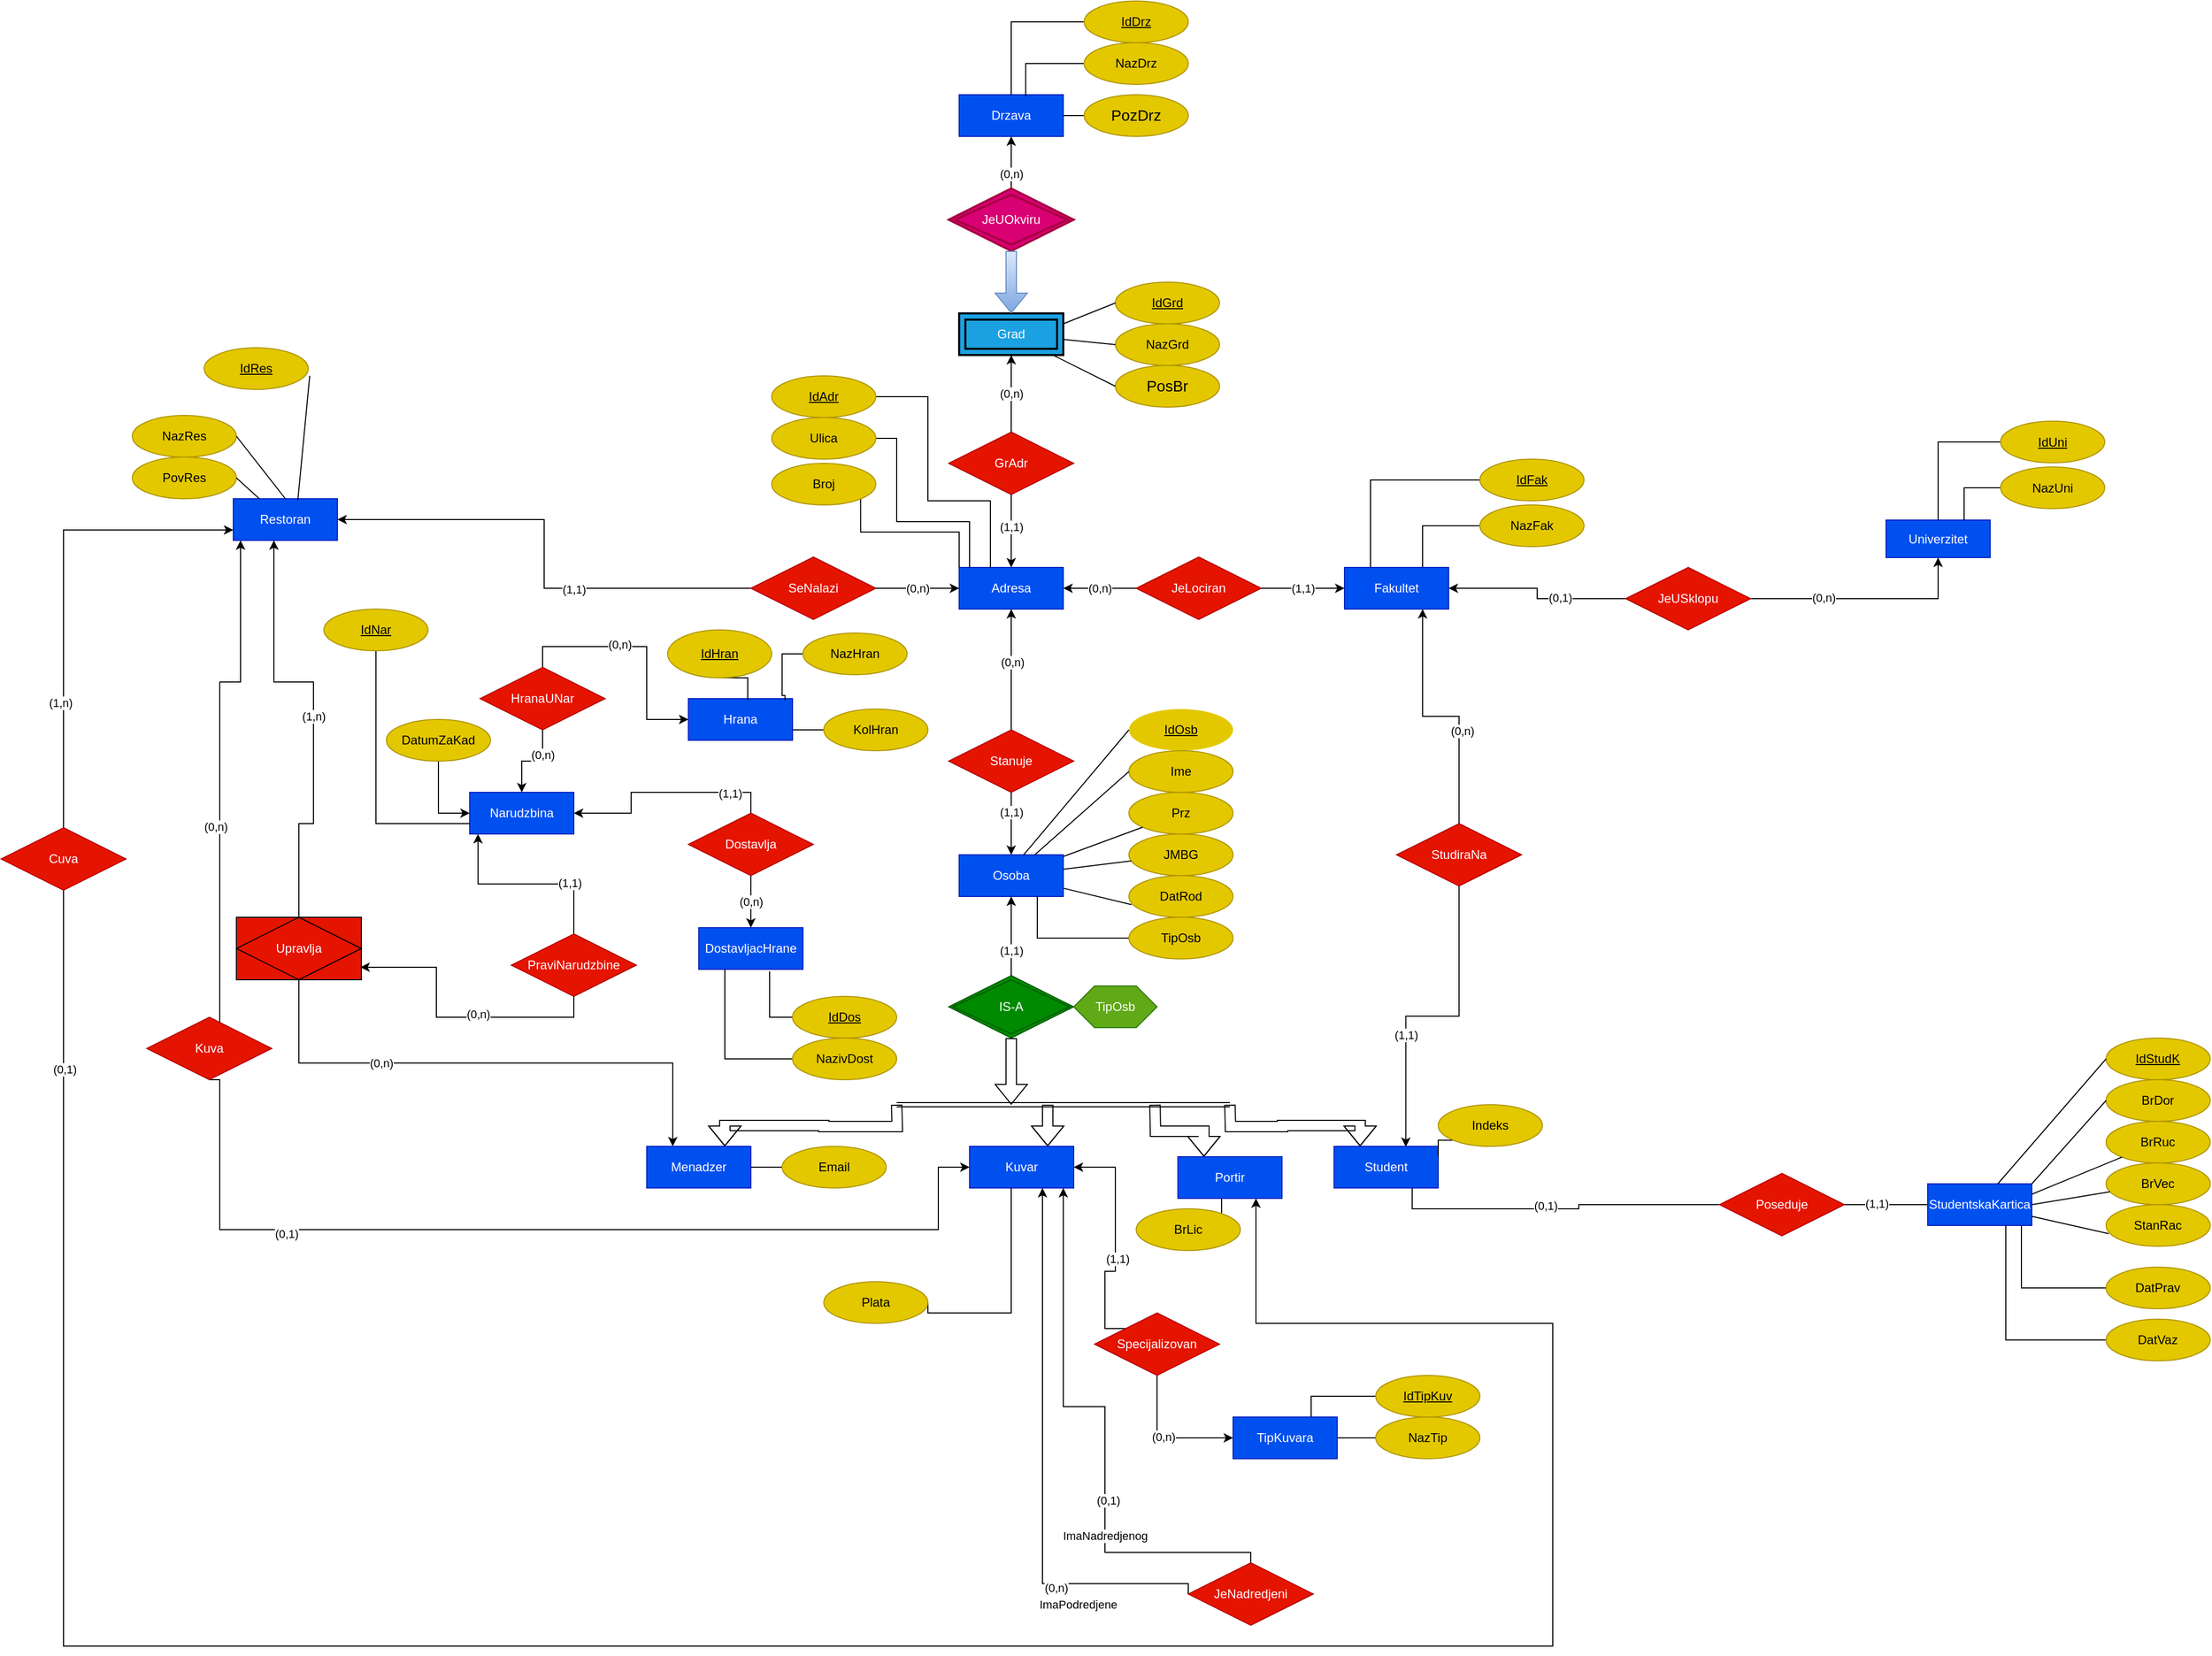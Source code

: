 <mxfile version="20.7.4" type="device"><diagram id="asZ7hCLy79ApkJKxXzwB" name="Page-1"><mxGraphModel dx="1402" dy="1134" grid="0" gridSize="10" guides="1" tooltips="1" connect="1" arrows="1" fold="1" page="0" pageScale="1" pageWidth="850" pageHeight="1100" math="0" shadow="0"><root><mxCell id="0"/><mxCell id="1" parent="0"/><mxCell id="PAbp1IdRtUELs3h0XLt--126" style="edgeStyle=orthogonalEdgeStyle;rounded=0;orthogonalLoop=1;jettySize=auto;html=1;startArrow=classic;startFill=1;endArrow=none;endFill=0;labelBorderColor=none;" parent="1" source="PAbp1IdRtUELs3h0XLt--17" target="PAbp1IdRtUELs3h0XLt--119" edge="1"><mxGeometry relative="1" as="geometry"><Array as="points"><mxPoint x="-430" y="274"/><mxPoint x="-450" y="274"/></Array></mxGeometry></mxCell><mxCell id="PAbp1IdRtUELs3h0XLt--127" value="(0,n)" style="edgeLabel;html=1;align=center;verticalAlign=middle;resizable=0;points=[];labelBorderColor=none;" parent="PAbp1IdRtUELs3h0XLt--126" vertex="1" connectable="0"><mxGeometry x="0.22" y="-4" relative="1" as="geometry"><mxPoint as="offset"/></mxGeometry></mxCell><mxCell id="PAbp1IdRtUELs3h0XLt--17" value="Restoran" style="whiteSpace=wrap;html=1;align=center;strokeColor=#001DBC;fillColor=#0050ef;fontColor=#ffffff;labelBorderColor=none;" parent="1" vertex="1"><mxGeometry x="-437" y="98" width="100" height="40" as="geometry"/></mxCell><mxCell id="PAbp1IdRtUELs3h0XLt--18" value="IdRes" style="ellipse;whiteSpace=wrap;html=1;align=center;fontStyle=4;strokeColor=#B09500;fillColor=#e3c800;fontColor=#000000;labelBorderColor=none;" parent="1" vertex="1"><mxGeometry x="-465" y="-47" width="100" height="40" as="geometry"/></mxCell><mxCell id="PAbp1IdRtUELs3h0XLt--19" value="NazRes" style="ellipse;whiteSpace=wrap;html=1;align=center;strokeColor=#B09500;fillColor=#e3c800;fontColor=#000000;labelBorderColor=none;" parent="1" vertex="1"><mxGeometry x="-534" y="18" width="100" height="40" as="geometry"/></mxCell><mxCell id="PAbp1IdRtUELs3h0XLt--20" value="PovRes" style="ellipse;whiteSpace=wrap;html=1;align=center;strokeColor=#B09500;fillColor=#e3c800;fontColor=#000000;labelBorderColor=none;" parent="1" vertex="1"><mxGeometry x="-534" y="58" width="100" height="40" as="geometry"/></mxCell><mxCell id="ghVlcfCtl_67h2FbBFfi-24" style="edgeStyle=orthogonalEdgeStyle;rounded=0;orthogonalLoop=1;jettySize=auto;html=1;exitX=0;exitY=0.5;exitDx=0;exitDy=0;entryX=1;entryY=0.5;entryDx=0;entryDy=0;startArrow=none;startFill=0;endArrow=classic;endFill=1;labelBorderColor=none;" parent="1" source="PAbp1IdRtUELs3h0XLt--27" target="PAbp1IdRtUELs3h0XLt--17" edge="1"><mxGeometry relative="1" as="geometry"/></mxCell><mxCell id="ghVlcfCtl_67h2FbBFfi-25" value="(1,1)" style="edgeLabel;html=1;align=center;verticalAlign=middle;resizable=0;points=[];labelBorderColor=none;" parent="ghVlcfCtl_67h2FbBFfi-24" vertex="1" connectable="0"><mxGeometry x="-0.266" y="1" relative="1" as="geometry"><mxPoint as="offset"/></mxGeometry></mxCell><mxCell id="PAbp1IdRtUELs3h0XLt--27" value="SeNalazi" style="shape=rhombus;perimeter=rhombusPerimeter;whiteSpace=wrap;html=1;align=center;strokeColor=#B20000;fillColor=#e51400;fontColor=#ffffff;labelBorderColor=none;" parent="1" vertex="1"><mxGeometry x="60" y="154" width="120" height="60" as="geometry"/></mxCell><mxCell id="PAbp1IdRtUELs3h0XLt--29" value="Adresa" style="whiteSpace=wrap;html=1;align=center;strokeColor=#001DBC;fillColor=#0050ef;fontColor=#ffffff;labelBorderColor=none;" parent="1" vertex="1"><mxGeometry x="260" y="164" width="100" height="40" as="geometry"/></mxCell><mxCell id="PAbp1IdRtUELs3h0XLt--40" value="Osoba" style="whiteSpace=wrap;html=1;align=center;strokeColor=#001DBC;fillColor=#0050ef;fontColor=#ffffff;labelBorderColor=none;" parent="1" vertex="1"><mxGeometry x="260" y="440" width="100" height="40" as="geometry"/></mxCell><mxCell id="PAbp1IdRtUELs3h0XLt--111" style="edgeStyle=orthogonalEdgeStyle;rounded=0;orthogonalLoop=1;jettySize=auto;html=1;exitX=0.75;exitY=0;exitDx=0;exitDy=0;startArrow=classic;startFill=1;endArrow=none;endFill=0;shape=flexArrow;labelBorderColor=none;" parent="1" source="PAbp1IdRtUELs3h0XLt--41" edge="1"><mxGeometry relative="1" as="geometry"><mxPoint x="345" y="680" as="targetPoint"/></mxGeometry></mxCell><mxCell id="PAbp1IdRtUELs3h0XLt--142" style="edgeStyle=orthogonalEdgeStyle;rounded=0;orthogonalLoop=1;jettySize=auto;html=1;exitX=1;exitY=0.5;exitDx=0;exitDy=0;startArrow=classic;startFill=1;endArrow=none;endFill=0;entryX=0;entryY=0;entryDx=0;entryDy=0;labelBorderColor=none;" parent="1" source="PAbp1IdRtUELs3h0XLt--41" target="PAbp1IdRtUELs3h0XLt--141" edge="1"><mxGeometry relative="1" as="geometry"><Array as="points"><mxPoint x="410" y="740"/><mxPoint x="410" y="840"/><mxPoint x="400" y="840"/><mxPoint x="400" y="895"/></Array></mxGeometry></mxCell><mxCell id="PAbp1IdRtUELs3h0XLt--165" value="(1,1)" style="edgeLabel;html=1;align=center;verticalAlign=middle;resizable=0;points=[];labelBorderColor=none;" parent="PAbp1IdRtUELs3h0XLt--142" vertex="1" connectable="0"><mxGeometry x="0.132" y="2" relative="1" as="geometry"><mxPoint as="offset"/></mxGeometry></mxCell><mxCell id="PAbp1IdRtUELs3h0XLt--41" value="Kuvar" style="whiteSpace=wrap;html=1;align=center;strokeColor=#001DBC;fillColor=#0050ef;fontColor=#ffffff;labelBorderColor=none;" parent="1" vertex="1"><mxGeometry x="270" y="720" width="100" height="40" as="geometry"/></mxCell><mxCell id="PAbp1IdRtUELs3h0XLt--143" style="edgeStyle=orthogonalEdgeStyle;rounded=0;orthogonalLoop=1;jettySize=auto;html=1;exitX=0;exitY=0.5;exitDx=0;exitDy=0;entryX=0.5;entryY=1;entryDx=0;entryDy=0;startArrow=classic;startFill=1;endArrow=none;endFill=0;labelBorderColor=none;" parent="1" source="PAbp1IdRtUELs3h0XLt--42" target="PAbp1IdRtUELs3h0XLt--141" edge="1"><mxGeometry relative="1" as="geometry"/></mxCell><mxCell id="PAbp1IdRtUELs3h0XLt--164" value="(0,n)" style="edgeLabel;html=1;align=center;verticalAlign=middle;resizable=0;points=[];labelBorderColor=none;" parent="PAbp1IdRtUELs3h0XLt--143" vertex="1" connectable="0"><mxGeometry x="0.017" y="-1" relative="1" as="geometry"><mxPoint as="offset"/></mxGeometry></mxCell><mxCell id="PAbp1IdRtUELs3h0XLt--168" style="edgeStyle=orthogonalEdgeStyle;rounded=0;orthogonalLoop=1;jettySize=auto;html=1;exitX=0.75;exitY=0;exitDx=0;exitDy=0;entryX=0;entryY=0.5;entryDx=0;entryDy=0;startArrow=none;startFill=0;endArrow=none;endFill=0;labelBorderColor=none;" parent="1" source="PAbp1IdRtUELs3h0XLt--42" target="PAbp1IdRtUELs3h0XLt--166" edge="1"><mxGeometry relative="1" as="geometry"/></mxCell><mxCell id="PAbp1IdRtUELs3h0XLt--169" style="edgeStyle=orthogonalEdgeStyle;rounded=0;orthogonalLoop=1;jettySize=auto;html=1;exitX=1;exitY=0.5;exitDx=0;exitDy=0;startArrow=none;startFill=0;endArrow=none;endFill=0;labelBorderColor=none;" parent="1" source="PAbp1IdRtUELs3h0XLt--42" target="PAbp1IdRtUELs3h0XLt--167" edge="1"><mxGeometry relative="1" as="geometry"/></mxCell><mxCell id="PAbp1IdRtUELs3h0XLt--42" value="TipKuvara" style="whiteSpace=wrap;html=1;align=center;strokeColor=#001DBC;fillColor=#0050ef;fontColor=#ffffff;labelBorderColor=none;" parent="1" vertex="1"><mxGeometry x="523" y="980" width="100" height="40" as="geometry"/></mxCell><mxCell id="PAbp1IdRtUELs3h0XLt--130" style="edgeStyle=orthogonalEdgeStyle;rounded=0;orthogonalLoop=1;jettySize=auto;html=1;exitX=0.42;exitY=0.975;exitDx=0;exitDy=0;startArrow=none;startFill=0;endArrow=none;endFill=0;exitPerimeter=0;labelBorderColor=none;" parent="1" source="PAbp1IdRtUELs3h0XLt--43" target="PAbp1IdRtUELs3h0XLt--108" edge="1"><mxGeometry relative="1" as="geometry"/></mxCell><mxCell id="PAbp1IdRtUELs3h0XLt--131" style="edgeStyle=orthogonalEdgeStyle;rounded=0;orthogonalLoop=1;jettySize=auto;html=1;exitX=0.25;exitY=0;exitDx=0;exitDy=0;startArrow=classic;startFill=1;endArrow=none;endFill=0;shape=flexArrow;labelBorderColor=none;" parent="1" source="PAbp1IdRtUELs3h0XLt--43" edge="1"><mxGeometry relative="1" as="geometry"><mxPoint x="448" y="680" as="targetPoint"/></mxGeometry></mxCell><mxCell id="5mSwk-eyw8vH064vLxEl-2" style="edgeStyle=orthogonalEdgeStyle;rounded=0;orthogonalLoop=1;jettySize=auto;html=1;exitX=0.75;exitY=1;exitDx=0;exitDy=0;entryX=0.5;entryY=1;entryDx=0;entryDy=0;startArrow=classic;startFill=1;endArrow=none;endFill=0;labelBorderColor=none;" parent="1" source="PAbp1IdRtUELs3h0XLt--43" target="5mSwk-eyw8vH064vLxEl-1" edge="1"><mxGeometry relative="1" as="geometry"><Array as="points"><mxPoint x="545" y="890"/><mxPoint x="830" y="890"/><mxPoint x="830" y="1200"/><mxPoint x="-600" y="1200"/></Array></mxGeometry></mxCell><mxCell id="5mSwk-eyw8vH064vLxEl-6" value="(0,1)" style="edgeLabel;html=1;align=center;verticalAlign=middle;resizable=0;points=[];labelBorderColor=none;" parent="5mSwk-eyw8vH064vLxEl-2" vertex="1" connectable="0"><mxGeometry x="0.88" y="-1" relative="1" as="geometry"><mxPoint y="-1" as="offset"/></mxGeometry></mxCell><mxCell id="PAbp1IdRtUELs3h0XLt--43" value="Portir" style="whiteSpace=wrap;html=1;align=center;strokeColor=#001DBC;fillColor=#0050ef;fontColor=#ffffff;labelBorderColor=none;" parent="1" vertex="1"><mxGeometry x="470" y="730" width="100" height="40" as="geometry"/></mxCell><mxCell id="PAbp1IdRtUELs3h0XLt--110" style="edgeStyle=orthogonalEdgeStyle;rounded=0;orthogonalLoop=1;jettySize=auto;html=1;exitX=0.75;exitY=0;exitDx=0;exitDy=0;startArrow=classic;startFill=1;endArrow=none;endFill=0;shape=flexArrow;labelBorderColor=none;" parent="1" source="PAbp1IdRtUELs3h0XLt--44" edge="1"><mxGeometry relative="1" as="geometry"><mxPoint x="200" y="680" as="targetPoint"/></mxGeometry></mxCell><mxCell id="PAbp1IdRtUELs3h0XLt--121" style="edgeStyle=orthogonalEdgeStyle;rounded=0;orthogonalLoop=1;jettySize=auto;html=1;exitX=0.25;exitY=0;exitDx=0;exitDy=0;entryX=0.5;entryY=1;entryDx=0;entryDy=0;startArrow=classic;startFill=1;endArrow=none;endFill=0;labelBorderColor=none;" parent="1" source="PAbp1IdRtUELs3h0XLt--44" target="PAbp1IdRtUELs3h0XLt--120" edge="1"><mxGeometry relative="1" as="geometry"/></mxCell><mxCell id="PAbp1IdRtUELs3h0XLt--124" value="(0,n)" style="edgeLabel;html=1;align=center;verticalAlign=middle;resizable=0;points=[];labelBorderColor=none;" parent="PAbp1IdRtUELs3h0XLt--121" vertex="1" connectable="0"><mxGeometry x="0.388" relative="1" as="geometry"><mxPoint as="offset"/></mxGeometry></mxCell><mxCell id="PAbp1IdRtUELs3h0XLt--44" value="Menadzer" style="whiteSpace=wrap;html=1;align=center;strokeColor=#001DBC;fillColor=#0050ef;fontColor=#ffffff;labelBorderColor=none;" parent="1" vertex="1"><mxGeometry x="-40" y="720" width="100" height="40" as="geometry"/></mxCell><mxCell id="PAbp1IdRtUELs3h0XLt--112" style="edgeStyle=orthogonalEdgeStyle;rounded=0;orthogonalLoop=1;jettySize=auto;html=1;exitX=0.25;exitY=0;exitDx=0;exitDy=0;startArrow=classic;startFill=1;endArrow=none;endFill=0;shape=flexArrow;labelBorderColor=none;" parent="1" source="PAbp1IdRtUELs3h0XLt--45" edge="1"><mxGeometry relative="1" as="geometry"><mxPoint x="520" y="680" as="targetPoint"/></mxGeometry></mxCell><mxCell id="PAbp1IdRtUELs3h0XLt--135" style="edgeStyle=orthogonalEdgeStyle;rounded=0;orthogonalLoop=1;jettySize=auto;html=1;exitX=0.689;exitY=0.012;exitDx=0;exitDy=0;entryX=0.5;entryY=1;entryDx=0;entryDy=0;startArrow=classic;startFill=1;endArrow=none;endFill=0;exitPerimeter=0;labelBorderColor=none;" parent="1" source="PAbp1IdRtUELs3h0XLt--45" target="PAbp1IdRtUELs3h0XLt--129" edge="1"><mxGeometry relative="1" as="geometry"/></mxCell><mxCell id="PAbp1IdRtUELs3h0XLt--162" value="(1,1)" style="edgeLabel;html=1;align=center;verticalAlign=middle;resizable=0;points=[];labelBorderColor=none;" parent="PAbp1IdRtUELs3h0XLt--135" vertex="1" connectable="0"><mxGeometry x="-0.287" relative="1" as="geometry"><mxPoint as="offset"/></mxGeometry></mxCell><mxCell id="PAbp1IdRtUELs3h0XLt--139" style="edgeStyle=orthogonalEdgeStyle;rounded=0;orthogonalLoop=1;jettySize=auto;html=1;exitX=0.75;exitY=1;exitDx=0;exitDy=0;startArrow=none;startFill=0;endArrow=none;endFill=0;labelBorderColor=none;" parent="1" source="PAbp1IdRtUELs3h0XLt--45" target="PAbp1IdRtUELs3h0XLt--137" edge="1"><mxGeometry relative="1" as="geometry"/></mxCell><mxCell id="PAbp1IdRtUELs3h0XLt--160" value="(0,1)" style="edgeLabel;html=1;align=center;verticalAlign=middle;resizable=0;points=[];labelBorderColor=none;" parent="PAbp1IdRtUELs3h0XLt--139" vertex="1" connectable="0"><mxGeometry x="-0.074" y="3" relative="1" as="geometry"><mxPoint as="offset"/></mxGeometry></mxCell><mxCell id="PAbp1IdRtUELs3h0XLt--45" value="Student" style="whiteSpace=wrap;html=1;align=center;strokeColor=#001DBC;fillColor=#0050ef;fontColor=#ffffff;labelBorderColor=none;" parent="1" vertex="1"><mxGeometry x="620" y="720" width="100" height="40" as="geometry"/></mxCell><mxCell id="PAbp1IdRtUELs3h0XLt--138" style="edgeStyle=orthogonalEdgeStyle;rounded=0;orthogonalLoop=1;jettySize=auto;html=1;exitX=0;exitY=0.5;exitDx=0;exitDy=0;startArrow=none;startFill=0;endArrow=none;endFill=0;labelBorderColor=none;" parent="1" source="PAbp1IdRtUELs3h0XLt--46" target="PAbp1IdRtUELs3h0XLt--137" edge="1"><mxGeometry relative="1" as="geometry"/></mxCell><mxCell id="PAbp1IdRtUELs3h0XLt--161" value="(1,1)" style="edgeLabel;html=1;align=center;verticalAlign=middle;resizable=0;points=[];labelBorderColor=none;" parent="PAbp1IdRtUELs3h0XLt--138" vertex="1" connectable="0"><mxGeometry x="0.229" y="-1" relative="1" as="geometry"><mxPoint as="offset"/></mxGeometry></mxCell><mxCell id="PAbp1IdRtUELs3h0XLt--46" value="StudentskaKartica" style="whiteSpace=wrap;html=1;align=center;strokeColor=#001DBC;fillColor=#0050ef;fontColor=#ffffff;labelBorderColor=none;" parent="1" vertex="1"><mxGeometry x="1190" y="756" width="100" height="40" as="geometry"/></mxCell><mxCell id="PAbp1IdRtUELs3h0XLt--172" style="edgeStyle=orthogonalEdgeStyle;rounded=0;orthogonalLoop=1;jettySize=auto;html=1;exitX=0.25;exitY=0;exitDx=0;exitDy=0;entryX=0;entryY=0.5;entryDx=0;entryDy=0;startArrow=none;startFill=0;endArrow=none;endFill=0;labelBorderColor=none;" parent="1" source="PAbp1IdRtUELs3h0XLt--47" target="PAbp1IdRtUELs3h0XLt--170" edge="1"><mxGeometry relative="1" as="geometry"/></mxCell><mxCell id="PAbp1IdRtUELs3h0XLt--173" style="edgeStyle=orthogonalEdgeStyle;rounded=0;orthogonalLoop=1;jettySize=auto;html=1;exitX=0.75;exitY=0;exitDx=0;exitDy=0;entryX=0;entryY=0.5;entryDx=0;entryDy=0;startArrow=none;startFill=0;endArrow=none;endFill=0;labelBorderColor=none;" parent="1" source="PAbp1IdRtUELs3h0XLt--47" target="PAbp1IdRtUELs3h0XLt--171" edge="1"><mxGeometry relative="1" as="geometry"/></mxCell><mxCell id="PAbp1IdRtUELs3h0XLt--47" value="Fakultet" style="whiteSpace=wrap;html=1;align=center;strokeColor=#001DBC;fillColor=#0050ef;fontColor=#ffffff;labelBorderColor=none;" parent="1" vertex="1"><mxGeometry x="630" y="164" width="100" height="40" as="geometry"/></mxCell><mxCell id="PAbp1IdRtUELs3h0XLt--49" value="" style="endArrow=none;html=1;rounded=0;entryX=0.25;entryY=0;entryDx=0;entryDy=0;exitX=1;exitY=0.5;exitDx=0;exitDy=0;labelBorderColor=none;" parent="1" source="PAbp1IdRtUELs3h0XLt--20" target="PAbp1IdRtUELs3h0XLt--17" edge="1"><mxGeometry width="50" height="50" relative="1" as="geometry"><mxPoint x="-480" y="54" as="sourcePoint"/><mxPoint x="-430" y="4" as="targetPoint"/></mxGeometry></mxCell><mxCell id="PAbp1IdRtUELs3h0XLt--50" value="" style="endArrow=none;html=1;rounded=0;exitX=1.014;exitY=0.674;exitDx=0;exitDy=0;exitPerimeter=0;entryX=0.62;entryY=0.033;entryDx=0;entryDy=0;entryPerimeter=0;labelBorderColor=none;" parent="1" source="PAbp1IdRtUELs3h0XLt--18" target="PAbp1IdRtUELs3h0XLt--17" edge="1"><mxGeometry width="50" height="50" relative="1" as="geometry"><mxPoint x="-480" y="-36" as="sourcePoint"/><mxPoint x="-387" y="94" as="targetPoint"/></mxGeometry></mxCell><mxCell id="PAbp1IdRtUELs3h0XLt--51" value="" style="endArrow=none;html=1;rounded=0;exitX=1;exitY=0.5;exitDx=0;exitDy=0;entryX=0.5;entryY=0;entryDx=0;entryDy=0;labelBorderColor=none;" parent="1" source="PAbp1IdRtUELs3h0XLt--19" target="PAbp1IdRtUELs3h0XLt--17" edge="1"><mxGeometry width="50" height="50" relative="1" as="geometry"><mxPoint x="-460" y="18" as="sourcePoint"/><mxPoint x="-400" y="94" as="targetPoint"/></mxGeometry></mxCell><mxCell id="PAbp1IdRtUELs3h0XLt--52" value="(0,n)" style="endArrow=classic;startArrow=none;html=1;rounded=0;exitX=1;exitY=0.5;exitDx=0;exitDy=0;entryX=0;entryY=0.5;entryDx=0;entryDy=0;startFill=0;labelBorderColor=none;" parent="1" source="PAbp1IdRtUELs3h0XLt--27" target="PAbp1IdRtUELs3h0XLt--29" edge="1"><mxGeometry width="50" height="50" relative="1" as="geometry"><mxPoint x="180" y="240.0" as="sourcePoint"/><mxPoint x="267" y="240.0" as="targetPoint"/></mxGeometry></mxCell><mxCell id="PAbp1IdRtUELs3h0XLt--54" value="GrAdr" style="shape=rhombus;perimeter=rhombusPerimeter;whiteSpace=wrap;html=1;align=center;strokeColor=#B20000;fillColor=#e51400;fontColor=#ffffff;labelBorderColor=none;" parent="1" vertex="1"><mxGeometry x="250" y="34" width="120" height="60" as="geometry"/></mxCell><mxCell id="PAbp1IdRtUELs3h0XLt--58" value="(0,n)" style="endArrow=classic;startArrow=none;html=1;rounded=0;entryX=0.5;entryY=1;entryDx=0;entryDy=0;exitX=0.5;exitY=0;exitDx=0;exitDy=0;startFill=0;labelBorderColor=none;" parent="1" source="PAbp1IdRtUELs3h0XLt--54" edge="1"><mxGeometry width="50" height="50" relative="1" as="geometry"><mxPoint x="560" y="224" as="sourcePoint"/><mxPoint x="310" y="-40" as="targetPoint"/></mxGeometry></mxCell><mxCell id="PAbp1IdRtUELs3h0XLt--59" value="" style="endArrow=classic;html=1;rounded=0;exitX=0.5;exitY=1;exitDx=0;exitDy=0;entryX=0.5;entryY=0;entryDx=0;entryDy=0;labelBorderColor=none;" parent="1" source="PAbp1IdRtUELs3h0XLt--54" target="PAbp1IdRtUELs3h0XLt--29" edge="1"><mxGeometry width="50" height="50" relative="1" as="geometry"><mxPoint x="320" y="120" as="sourcePoint"/><mxPoint x="360" y="90" as="targetPoint"/></mxGeometry></mxCell><mxCell id="PAbp1IdRtUELs3h0XLt--60" value="(1,1)" style="edgeLabel;html=1;align=center;verticalAlign=middle;resizable=0;points=[];labelBorderColor=none;" parent="PAbp1IdRtUELs3h0XLt--59" vertex="1" connectable="0"><mxGeometry x="-0.13" y="-1" relative="1" as="geometry"><mxPoint x="1" as="offset"/></mxGeometry></mxCell><mxCell id="PAbp1IdRtUELs3h0XLt--205" style="edgeStyle=orthogonalEdgeStyle;rounded=0;orthogonalLoop=1;jettySize=auto;html=1;exitX=1;exitY=0.5;exitDx=0;exitDy=0;startArrow=none;startFill=0;endArrow=none;endFill=0;labelBorderColor=none;" parent="1" source="PAbp1IdRtUELs3h0XLt--61" target="PAbp1IdRtUELs3h0XLt--29" edge="1"><mxGeometry relative="1" as="geometry"><Array as="points"><mxPoint x="230"/><mxPoint x="230" y="100"/><mxPoint x="290" y="100"/></Array></mxGeometry></mxCell><mxCell id="PAbp1IdRtUELs3h0XLt--61" value="&lt;u style=&quot;&quot;&gt;IdAdr&lt;/u&gt;" style="ellipse;whiteSpace=wrap;html=1;align=center;strokeColor=#B09500;fillColor=#e3c800;fontColor=#000000;labelBorderColor=none;" parent="1" vertex="1"><mxGeometry x="80" y="-20" width="100" height="40" as="geometry"/></mxCell><mxCell id="PAbp1IdRtUELs3h0XLt--204" style="edgeStyle=orthogonalEdgeStyle;rounded=0;orthogonalLoop=1;jettySize=auto;html=1;exitX=1;exitY=0.5;exitDx=0;exitDy=0;startArrow=none;startFill=0;endArrow=none;endFill=0;labelBorderColor=none;" parent="1" source="PAbp1IdRtUELs3h0XLt--62" target="PAbp1IdRtUELs3h0XLt--29" edge="1"><mxGeometry relative="1" as="geometry"><Array as="points"><mxPoint x="200" y="40"/><mxPoint x="200" y="120"/><mxPoint x="270" y="120"/></Array></mxGeometry></mxCell><mxCell id="PAbp1IdRtUELs3h0XLt--62" value="Ulica" style="ellipse;whiteSpace=wrap;html=1;align=center;strokeColor=#B09500;fillColor=#e3c800;fontColor=#000000;labelBorderColor=none;" parent="1" vertex="1"><mxGeometry x="80" y="20" width="100" height="40" as="geometry"/></mxCell><mxCell id="PAbp1IdRtUELs3h0XLt--203" style="edgeStyle=orthogonalEdgeStyle;rounded=0;orthogonalLoop=1;jettySize=auto;html=1;exitX=1;exitY=1;exitDx=0;exitDy=0;entryX=0;entryY=0;entryDx=0;entryDy=0;startArrow=none;startFill=0;endArrow=none;endFill=0;labelBorderColor=none;" parent="1" source="PAbp1IdRtUELs3h0XLt--63" target="PAbp1IdRtUELs3h0XLt--29" edge="1"><mxGeometry relative="1" as="geometry"><Array as="points"><mxPoint x="165" y="130"/><mxPoint x="260" y="130"/></Array></mxGeometry></mxCell><mxCell id="PAbp1IdRtUELs3h0XLt--63" value="Broj" style="ellipse;whiteSpace=wrap;html=1;align=center;strokeColor=#B09500;fillColor=#e3c800;fontColor=#000000;labelBorderColor=none;" parent="1" vertex="1"><mxGeometry x="80" y="64" width="100" height="40" as="geometry"/></mxCell><mxCell id="PAbp1IdRtUELs3h0XLt--67" value="&lt;u style=&quot;&quot;&gt;IdOsb&lt;/u&gt;" style="ellipse;whiteSpace=wrap;html=1;align=center;strokeColor=none;fillColor=#e3c800;fontColor=#000000;labelBorderColor=none;" parent="1" vertex="1"><mxGeometry x="423" y="300" width="100" height="40" as="geometry"/></mxCell><mxCell id="PAbp1IdRtUELs3h0XLt--68" value="Ime" style="ellipse;whiteSpace=wrap;html=1;align=center;strokeColor=#B09500;fillColor=#e3c800;fontColor=#000000;labelBorderColor=none;" parent="1" vertex="1"><mxGeometry x="423" y="340" width="100" height="40" as="geometry"/></mxCell><mxCell id="PAbp1IdRtUELs3h0XLt--69" value="Prz" style="ellipse;whiteSpace=wrap;html=1;align=center;strokeColor=#B09500;fillColor=#e3c800;fontColor=#000000;labelBorderColor=none;" parent="1" vertex="1"><mxGeometry x="423" y="380" width="100" height="40" as="geometry"/></mxCell><mxCell id="PAbp1IdRtUELs3h0XLt--70" value="" style="endArrow=none;html=1;rounded=0;labelBorderColor=none;" parent="1" source="PAbp1IdRtUELs3h0XLt--69" target="PAbp1IdRtUELs3h0XLt--40" edge="1"><mxGeometry width="50" height="50" relative="1" as="geometry"><mxPoint x="265" y="610" as="sourcePoint"/><mxPoint x="405" y="480" as="targetPoint"/></mxGeometry></mxCell><mxCell id="PAbp1IdRtUELs3h0XLt--71" value="" style="endArrow=none;html=1;rounded=0;entryX=0;entryY=0.5;entryDx=0;entryDy=0;exitX=0.617;exitY=0.008;exitDx=0;exitDy=0;exitPerimeter=0;labelBorderColor=none;" parent="1" source="PAbp1IdRtUELs3h0XLt--40" target="PAbp1IdRtUELs3h0XLt--67" edge="1"><mxGeometry width="50" height="50" relative="1" as="geometry"><mxPoint x="390" y="457.84" as="sourcePoint"/><mxPoint x="615" y="310" as="targetPoint"/></mxGeometry></mxCell><mxCell id="PAbp1IdRtUELs3h0XLt--72" value="" style="endArrow=none;html=1;rounded=0;entryX=0;entryY=0.5;entryDx=0;entryDy=0;labelBorderColor=none;" parent="1" source="PAbp1IdRtUELs3h0XLt--40" target="PAbp1IdRtUELs3h0XLt--68" edge="1"><mxGeometry width="50" height="50" relative="1" as="geometry"><mxPoint x="405" y="460" as="sourcePoint"/><mxPoint x="315" y="560" as="targetPoint"/></mxGeometry></mxCell><mxCell id="PAbp1IdRtUELs3h0XLt--80" value="Stanuje" style="shape=rhombus;perimeter=rhombusPerimeter;whiteSpace=wrap;html=1;align=center;strokeColor=#B20000;fillColor=#e51400;fontColor=#ffffff;labelBorderColor=none;" parent="1" vertex="1"><mxGeometry x="250" y="320" width="120" height="60" as="geometry"/></mxCell><mxCell id="PAbp1IdRtUELs3h0XLt--81" value="" style="endArrow=classic;html=1;rounded=0;exitX=0.5;exitY=0;exitDx=0;exitDy=0;entryX=0.5;entryY=1;entryDx=0;entryDy=0;labelBorderColor=none;" parent="1" source="PAbp1IdRtUELs3h0XLt--80" target="PAbp1IdRtUELs3h0XLt--29" edge="1"><mxGeometry width="50" height="50" relative="1" as="geometry"><mxPoint x="240" y="300" as="sourcePoint"/><mxPoint x="290" y="250" as="targetPoint"/><Array as="points"/></mxGeometry></mxCell><mxCell id="PAbp1IdRtUELs3h0XLt--83" value="(0,n)" style="edgeLabel;html=1;align=center;verticalAlign=middle;resizable=0;points=[];labelBorderColor=none;" parent="PAbp1IdRtUELs3h0XLt--81" vertex="1" connectable="0"><mxGeometry x="0.122" y="-1" relative="1" as="geometry"><mxPoint as="offset"/></mxGeometry></mxCell><mxCell id="PAbp1IdRtUELs3h0XLt--82" value="" style="endArrow=classic;html=1;rounded=0;entryX=0.5;entryY=0;entryDx=0;entryDy=0;exitX=0.5;exitY=1;exitDx=0;exitDy=0;labelBorderColor=none;" parent="1" source="PAbp1IdRtUELs3h0XLt--80" target="PAbp1IdRtUELs3h0XLt--40" edge="1"><mxGeometry width="50" height="50" relative="1" as="geometry"><mxPoint x="220" y="470" as="sourcePoint"/><mxPoint x="30" y="430" as="targetPoint"/></mxGeometry></mxCell><mxCell id="PAbp1IdRtUELs3h0XLt--84" value="(1,1)" style="edgeLabel;html=1;align=center;verticalAlign=middle;resizable=0;points=[];labelBorderColor=none;" parent="PAbp1IdRtUELs3h0XLt--82" vertex="1" connectable="0"><mxGeometry x="-0.37" relative="1" as="geometry"><mxPoint as="offset"/></mxGeometry></mxCell><mxCell id="PAbp1IdRtUELs3h0XLt--85" value="JMBG" style="ellipse;whiteSpace=wrap;html=1;align=center;strokeColor=#B09500;fillColor=#e3c800;fontColor=#000000;labelBorderColor=none;" parent="1" vertex="1"><mxGeometry x="423" y="420" width="100" height="40" as="geometry"/></mxCell><mxCell id="PAbp1IdRtUELs3h0XLt--86" value="DatRod" style="ellipse;whiteSpace=wrap;html=1;align=center;strokeColor=#B09500;fillColor=#e3c800;fontColor=#000000;labelBorderColor=none;" parent="1" vertex="1"><mxGeometry x="423" y="460" width="100" height="40" as="geometry"/></mxCell><mxCell id="PAbp1IdRtUELs3h0XLt--87" value="" style="endArrow=none;html=1;rounded=0;labelBorderColor=none;" parent="1" source="PAbp1IdRtUELs3h0XLt--40" target="PAbp1IdRtUELs3h0XLt--85" edge="1"><mxGeometry width="50" height="50" relative="1" as="geometry"><mxPoint x="388.571" y="460" as="sourcePoint"/><mxPoint x="435" y="410" as="targetPoint"/></mxGeometry></mxCell><mxCell id="PAbp1IdRtUELs3h0XLt--88" value="" style="endArrow=none;html=1;rounded=0;entryX=0.025;entryY=0.696;entryDx=0;entryDy=0;entryPerimeter=0;labelBorderColor=none;" parent="1" source="PAbp1IdRtUELs3h0XLt--40" target="PAbp1IdRtUELs3h0XLt--86" edge="1"><mxGeometry width="50" height="50" relative="1" as="geometry"><mxPoint x="398.571" y="470" as="sourcePoint"/><mxPoint x="445" y="420" as="targetPoint"/></mxGeometry></mxCell><mxCell id="PAbp1IdRtUELs3h0XLt--89" value="&lt;u style=&quot;&quot;&gt;IdGrd&lt;/u&gt;" style="ellipse;whiteSpace=wrap;html=1;align=center;strokeColor=#B09500;fillColor=#e3c800;fontColor=#000000;labelBorderColor=none;" parent="1" vertex="1"><mxGeometry x="410" y="-110" width="100" height="40" as="geometry"/></mxCell><mxCell id="PAbp1IdRtUELs3h0XLt--90" value="NazGrd" style="ellipse;whiteSpace=wrap;html=1;align=center;strokeColor=#B09500;fillColor=#e3c800;fontColor=#000000;labelBorderColor=none;" parent="1" vertex="1"><mxGeometry x="410" y="-70" width="100" height="40" as="geometry"/></mxCell><mxCell id="PAbp1IdRtUELs3h0XLt--91" value="&lt;span style=&quot;font-size: 11pt; line-height: 107%; font-family: Calibri, sans-serif;&quot;&gt;PosBr&lt;/span&gt;" style="ellipse;whiteSpace=wrap;html=1;align=center;strokeColor=#B09500;fillColor=#e3c800;fontColor=#000000;labelBorderColor=none;" parent="1" vertex="1"><mxGeometry x="410" y="-30" width="100" height="40" as="geometry"/></mxCell><mxCell id="PAbp1IdRtUELs3h0XLt--92" value="" style="endArrow=none;html=1;rounded=0;entryX=0;entryY=0.5;entryDx=0;entryDy=0;labelBorderColor=none;" parent="1" source="PAbp1IdRtUELs3h0XLt--180" target="PAbp1IdRtUELs3h0XLt--91" edge="1"><mxGeometry width="50" height="50" relative="1" as="geometry"><mxPoint x="360" y="-60" as="sourcePoint"/><mxPoint x="400" y="-74" as="targetPoint"/></mxGeometry></mxCell><mxCell id="PAbp1IdRtUELs3h0XLt--93" value="" style="endArrow=none;html=1;rounded=0;entryX=0;entryY=0.5;entryDx=0;entryDy=0;exitX=1;exitY=0.25;exitDx=0;exitDy=0;labelBorderColor=none;" parent="1" source="PAbp1IdRtUELs3h0XLt--180" target="PAbp1IdRtUELs3h0XLt--89" edge="1"><mxGeometry width="50" height="50" relative="1" as="geometry"><mxPoint x="330" y="-80" as="sourcePoint"/><mxPoint x="390" y="-194" as="targetPoint"/></mxGeometry></mxCell><mxCell id="PAbp1IdRtUELs3h0XLt--94" value="" style="endArrow=none;html=1;rounded=0;entryX=0;entryY=0.5;entryDx=0;entryDy=0;labelBorderColor=none;" parent="1" source="PAbp1IdRtUELs3h0XLt--180" target="PAbp1IdRtUELs3h0XLt--90" edge="1"><mxGeometry width="50" height="50" relative="1" as="geometry"><mxPoint x="350" y="-80" as="sourcePoint"/><mxPoint x="390" y="-154.42" as="targetPoint"/></mxGeometry></mxCell><mxCell id="PAbp1IdRtUELs3h0XLt--97" value="IS-A" style="shape=rhombus;double=1;perimeter=rhombusPerimeter;whiteSpace=wrap;html=1;align=center;rounded=0;shadow=0;sketch=0;fillStyle=auto;strokeColor=#005700;fillColor=#008a00;fontColor=#ffffff;labelBorderColor=none;" parent="1" vertex="1"><mxGeometry x="250" y="556" width="120" height="60" as="geometry"/></mxCell><mxCell id="PAbp1IdRtUELs3h0XLt--98" value="" style="endArrow=classic;html=1;rounded=0;exitX=0.5;exitY=0;exitDx=0;exitDy=0;entryX=0.5;entryY=1;entryDx=0;entryDy=0;labelBorderColor=none;" parent="1" source="PAbp1IdRtUELs3h0XLt--97" target="PAbp1IdRtUELs3h0XLt--40" edge="1"><mxGeometry width="50" height="50" relative="1" as="geometry"><mxPoint x="290" y="504.42" as="sourcePoint"/><mxPoint x="190" y="540" as="targetPoint"/></mxGeometry></mxCell><mxCell id="PAbp1IdRtUELs3h0XLt--99" value="(1,1)" style="edgeLabel;html=1;align=center;verticalAlign=middle;resizable=0;points=[];labelBorderColor=none;" parent="PAbp1IdRtUELs3h0XLt--98" vertex="1" connectable="0"><mxGeometry x="-0.37" relative="1" as="geometry"><mxPoint as="offset"/></mxGeometry></mxCell><mxCell id="PAbp1IdRtUELs3h0XLt--100" value="TipOsb" style="shape=hexagon;perimeter=hexagonPerimeter2;whiteSpace=wrap;html=1;fixedSize=1;rounded=0;shadow=0;sketch=0;fillStyle=auto;strokeColor=#2D7600;fillColor=#60a917;fontColor=#ffffff;labelBorderColor=none;" parent="1" vertex="1"><mxGeometry x="370" y="566" width="80" height="40" as="geometry"/></mxCell><mxCell id="PAbp1IdRtUELs3h0XLt--102" value="" style="endArrow=none;html=1;rounded=0;entryX=0.5;entryY=1;entryDx=0;entryDy=0;startArrow=classicThin;startFill=1;shape=flexArrow;labelBorderColor=none;" parent="1" target="PAbp1IdRtUELs3h0XLt--97" edge="1"><mxGeometry width="50" height="50" relative="1" as="geometry"><mxPoint x="310" y="680" as="sourcePoint"/><mxPoint x="550" y="560" as="targetPoint"/></mxGeometry></mxCell><mxCell id="PAbp1IdRtUELs3h0XLt--103" value="" style="shape=link;html=1;rounded=0;startArrow=none;startFill=0;endArrow=none;endFill=0;labelBorderColor=none;" parent="1" edge="1"><mxGeometry width="100" relative="1" as="geometry"><mxPoint x="200" y="680" as="sourcePoint"/><mxPoint x="520" y="680" as="targetPoint"/></mxGeometry></mxCell><mxCell id="PAbp1IdRtUELs3h0XLt--108" value="BrLic" style="ellipse;whiteSpace=wrap;html=1;align=center;strokeColor=#B09500;fillColor=#e3c800;fontColor=#000000;labelBorderColor=none;" parent="1" vertex="1"><mxGeometry x="430" y="780" width="100" height="40" as="geometry"/></mxCell><mxCell id="PAbp1IdRtUELs3h0XLt--113" value="JeLociran" style="shape=rhombus;perimeter=rhombusPerimeter;whiteSpace=wrap;html=1;align=center;strokeColor=#B20000;fillColor=#e51400;fontColor=#ffffff;labelBorderColor=none;" parent="1" vertex="1"><mxGeometry x="430" y="154" width="120" height="60" as="geometry"/></mxCell><mxCell id="PAbp1IdRtUELs3h0XLt--114" value="(0,n)" style="endArrow=classic;startArrow=none;html=1;rounded=0;exitX=0;exitY=0.5;exitDx=0;exitDy=0;entryX=1;entryY=0.5;entryDx=0;entryDy=0;startFill=0;labelBorderColor=none;" parent="1" source="PAbp1IdRtUELs3h0XLt--113" target="PAbp1IdRtUELs3h0XLt--29" edge="1"><mxGeometry width="50" height="50" relative="1" as="geometry"><mxPoint x="190" y="194" as="sourcePoint"/><mxPoint x="270" y="194" as="targetPoint"/></mxGeometry></mxCell><mxCell id="PAbp1IdRtUELs3h0XLt--115" value="(1,1)" style="endArrow=none;startArrow=classic;html=1;rounded=0;exitX=0;exitY=0.5;exitDx=0;exitDy=0;entryX=1;entryY=0.5;entryDx=0;entryDy=0;endFill=0;labelBorderColor=none;" parent="1" source="PAbp1IdRtUELs3h0XLt--47" target="PAbp1IdRtUELs3h0XLt--113" edge="1"><mxGeometry width="50" height="50" relative="1" as="geometry"><mxPoint x="550" y="94" as="sourcePoint"/><mxPoint x="637" y="94" as="targetPoint"/></mxGeometry></mxCell><mxCell id="PAbp1IdRtUELs3h0XLt--117" style="edgeStyle=orthogonalEdgeStyle;rounded=0;orthogonalLoop=1;jettySize=auto;html=1;exitX=0;exitY=0.5;exitDx=0;exitDy=0;entryX=1;entryY=0.5;entryDx=0;entryDy=0;startArrow=none;startFill=0;endArrow=none;endFill=0;labelBorderColor=none;" parent="1" source="PAbp1IdRtUELs3h0XLt--116" target="PAbp1IdRtUELs3h0XLt--44" edge="1"><mxGeometry relative="1" as="geometry"/></mxCell><mxCell id="PAbp1IdRtUELs3h0XLt--116" value="Email" style="ellipse;whiteSpace=wrap;html=1;align=center;strokeColor=#B09500;fillColor=#e3c800;fontColor=#000000;labelBorderColor=none;" parent="1" vertex="1"><mxGeometry x="90" y="720" width="100" height="40" as="geometry"/></mxCell><mxCell id="PAbp1IdRtUELs3h0XLt--125" style="edgeStyle=orthogonalEdgeStyle;rounded=0;orthogonalLoop=1;jettySize=auto;html=1;exitX=0.5;exitY=1;exitDx=0;exitDy=0;startArrow=none;startFill=0;endArrow=classic;endFill=1;labelBorderColor=none;" parent="1" source="PAbp1IdRtUELs3h0XLt--119" target="PAbp1IdRtUELs3h0XLt--41" edge="1"><mxGeometry relative="1" as="geometry"><Array as="points"><mxPoint x="-450" y="800"/><mxPoint x="240" y="800"/><mxPoint x="240" y="740"/></Array></mxGeometry></mxCell><mxCell id="PAbp1IdRtUELs3h0XLt--128" value="(0,1)" style="edgeLabel;html=1;align=center;verticalAlign=middle;resizable=0;points=[];labelBorderColor=none;" parent="PAbp1IdRtUELs3h0XLt--125" vertex="1" connectable="0"><mxGeometry x="-0.533" y="-4" relative="1" as="geometry"><mxPoint as="offset"/></mxGeometry></mxCell><mxCell id="PAbp1IdRtUELs3h0XLt--119" value="Kuva" style="shape=rhombus;perimeter=rhombusPerimeter;whiteSpace=wrap;html=1;align=center;strokeColor=#B20000;fillColor=#e51400;fontColor=#ffffff;labelBorderColor=none;" parent="1" vertex="1"><mxGeometry x="-520" y="596" width="120" height="60" as="geometry"/></mxCell><mxCell id="ghVlcfCtl_67h2FbBFfi-27" value="(1,n)" style="edgeStyle=orthogonalEdgeStyle;rounded=0;orthogonalLoop=1;jettySize=auto;html=1;exitX=0.5;exitY=0;exitDx=0;exitDy=0;entryX=0.39;entryY=1;entryDx=0;entryDy=0;entryPerimeter=0;startArrow=none;startFill=0;endArrow=classic;endFill=1;labelBorderColor=none;" parent="1" source="PAbp1IdRtUELs3h0XLt--120" target="PAbp1IdRtUELs3h0XLt--17" edge="1"><mxGeometry relative="1" as="geometry"><Array as="points"><mxPoint x="-374" y="410"/><mxPoint x="-360" y="410"/><mxPoint x="-360" y="274"/><mxPoint x="-398" y="274"/></Array></mxGeometry></mxCell><mxCell id="PAbp1IdRtUELs3h0XLt--120" value="Upravlja" style="shape=associativeEntity;perimeter=rhombusPerimeter;whiteSpace=wrap;html=1;align=center;strokeColor=#000000;fillColor=#e51400;fontColor=#ffffff;labelBorderColor=none;" parent="1" vertex="1"><mxGeometry x="-434" y="500" width="120" height="60" as="geometry"/></mxCell><mxCell id="PAbp1IdRtUELs3h0XLt--136" style="edgeStyle=orthogonalEdgeStyle;rounded=0;orthogonalLoop=1;jettySize=auto;html=1;entryX=0.75;entryY=1;entryDx=0;entryDy=0;startArrow=none;startFill=0;endArrow=classic;endFill=1;labelBorderColor=none;" parent="1" source="PAbp1IdRtUELs3h0XLt--129" target="PAbp1IdRtUELs3h0XLt--47" edge="1"><mxGeometry relative="1" as="geometry"/></mxCell><mxCell id="PAbp1IdRtUELs3h0XLt--163" value="(0,n)" style="edgeLabel;html=1;align=center;verticalAlign=middle;resizable=0;points=[];labelBorderColor=none;" parent="PAbp1IdRtUELs3h0XLt--136" vertex="1" connectable="0"><mxGeometry x="-0.26" y="-3" relative="1" as="geometry"><mxPoint as="offset"/></mxGeometry></mxCell><mxCell id="PAbp1IdRtUELs3h0XLt--129" value="StudiraNa" style="shape=rhombus;perimeter=rhombusPerimeter;whiteSpace=wrap;html=1;align=center;strokeColor=#B20000;fillColor=#e51400;fontColor=#ffffff;labelBorderColor=none;" parent="1" vertex="1"><mxGeometry x="680" y="410" width="120" height="60" as="geometry"/></mxCell><mxCell id="PAbp1IdRtUELs3h0XLt--133" style="edgeStyle=orthogonalEdgeStyle;rounded=0;orthogonalLoop=1;jettySize=auto;html=1;startArrow=none;startFill=0;endArrow=classic;endFill=1;exitX=0;exitY=0.5;exitDx=0;exitDy=0;labelBorderColor=none;" parent="1" source="PAbp1IdRtUELs3h0XLt--132" target="PAbp1IdRtUELs3h0XLt--41" edge="1"><mxGeometry relative="1" as="geometry"><mxPoint x="310" y="1120" as="sourcePoint"/><mxPoint x="320" y="860" as="targetPoint"/><Array as="points"><mxPoint x="480" y="1140"/><mxPoint x="340" y="1140"/></Array></mxGeometry></mxCell><mxCell id="PAbp1IdRtUELs3h0XLt--176" value="(0,n)" style="edgeLabel;html=1;align=center;verticalAlign=middle;resizable=0;points=[];labelBorderColor=none;" parent="PAbp1IdRtUELs3h0XLt--133" vertex="1" connectable="0"><mxGeometry x="-0.483" y="4" relative="1" as="geometry"><mxPoint as="offset"/></mxGeometry></mxCell><mxCell id="PAbp1IdRtUELs3h0XLt--177" value="ImaPodredjene" style="edgeLabel;html=1;align=center;verticalAlign=middle;resizable=0;points=[];labelBorderColor=none;" parent="PAbp1IdRtUELs3h0XLt--133" vertex="1" connectable="0"><mxGeometry x="-0.618" relative="1" as="geometry"><mxPoint x="-15" y="20" as="offset"/></mxGeometry></mxCell><mxCell id="PAbp1IdRtUELs3h0XLt--134" style="edgeStyle=orthogonalEdgeStyle;rounded=0;orthogonalLoop=1;jettySize=auto;html=1;exitX=0.5;exitY=0;exitDx=0;exitDy=0;startArrow=none;startFill=0;endArrow=classic;endFill=1;labelBorderColor=none;" parent="1" source="PAbp1IdRtUELs3h0XLt--132" target="PAbp1IdRtUELs3h0XLt--41" edge="1"><mxGeometry relative="1" as="geometry"><Array as="points"><mxPoint x="400" y="1110"/><mxPoint x="400" y="970"/><mxPoint x="360" y="970"/></Array></mxGeometry></mxCell><mxCell id="PAbp1IdRtUELs3h0XLt--174" value="(0,1)" style="edgeLabel;html=1;align=center;verticalAlign=middle;resizable=0;points=[];labelBorderColor=none;" parent="PAbp1IdRtUELs3h0XLt--134" vertex="1" connectable="0"><mxGeometry x="-0.26" y="-3" relative="1" as="geometry"><mxPoint as="offset"/></mxGeometry></mxCell><mxCell id="PAbp1IdRtUELs3h0XLt--175" value="ImaNadredjenog" style="edgeLabel;html=1;align=center;verticalAlign=middle;resizable=0;points=[];labelBorderColor=none;" parent="PAbp1IdRtUELs3h0XLt--134" vertex="1" connectable="0"><mxGeometry x="-0.384" relative="1" as="geometry"><mxPoint as="offset"/></mxGeometry></mxCell><mxCell id="PAbp1IdRtUELs3h0XLt--132" value="JeNadredjeni" style="shape=rhombus;perimeter=rhombusPerimeter;whiteSpace=wrap;html=1;align=center;strokeColor=#B20000;fillColor=#e51400;fontColor=#ffffff;labelBorderColor=none;" parent="1" vertex="1"><mxGeometry x="480" y="1120" width="120" height="60" as="geometry"/></mxCell><mxCell id="PAbp1IdRtUELs3h0XLt--137" value="Poseduje" style="shape=rhombus;perimeter=rhombusPerimeter;whiteSpace=wrap;html=1;align=center;strokeColor=#B20000;fillColor=#e51400;fontColor=#ffffff;labelBorderColor=none;" parent="1" vertex="1"><mxGeometry x="990" y="746" width="120" height="60" as="geometry"/></mxCell><mxCell id="PAbp1IdRtUELs3h0XLt--141" value="Specijalizovan" style="shape=rhombus;perimeter=rhombusPerimeter;whiteSpace=wrap;html=1;align=center;strokeColor=#B20000;fillColor=#e51400;fontColor=#ffffff;labelBorderColor=none;" parent="1" vertex="1"><mxGeometry x="390" y="880" width="120" height="60" as="geometry"/></mxCell><mxCell id="PAbp1IdRtUELs3h0XLt--145" value="&lt;span style=&quot;&quot;&gt;IdStudK&lt;/span&gt;" style="ellipse;whiteSpace=wrap;html=1;align=center;strokeColor=#B09500;fillColor=#e3c800;fontColor=#000000;fontStyle=4;labelBorderColor=none;" parent="1" vertex="1"><mxGeometry x="1361.3" y="616" width="100" height="40" as="geometry"/></mxCell><mxCell id="PAbp1IdRtUELs3h0XLt--146" value="BrDor" style="ellipse;whiteSpace=wrap;html=1;align=center;strokeColor=#B09500;fillColor=#e3c800;fontColor=#000000;fontStyle=0;labelBorderColor=none;" parent="1" vertex="1"><mxGeometry x="1361.3" y="656" width="100" height="40" as="geometry"/></mxCell><mxCell id="PAbp1IdRtUELs3h0XLt--147" value="BrRuc" style="ellipse;whiteSpace=wrap;html=1;align=center;strokeColor=#B09500;fillColor=#e3c800;fontColor=#000000;fontStyle=0;labelBorderColor=none;" parent="1" vertex="1"><mxGeometry x="1361.3" y="696" width="100" height="40" as="geometry"/></mxCell><mxCell id="PAbp1IdRtUELs3h0XLt--148" value="" style="endArrow=none;html=1;rounded=0;fontStyle=4;entryX=1;entryY=0.25;entryDx=0;entryDy=0;labelBorderColor=none;" parent="1" source="PAbp1IdRtUELs3h0XLt--147" target="PAbp1IdRtUELs3h0XLt--46" edge="1"><mxGeometry width="50" height="50" relative="1" as="geometry"><mxPoint x="1203.3" y="910" as="sourcePoint"/><mxPoint x="1298.3" y="746.503" as="targetPoint"/></mxGeometry></mxCell><mxCell id="PAbp1IdRtUELs3h0XLt--149" value="" style="endArrow=none;html=1;rounded=0;entryX=0;entryY=0.5;entryDx=0;entryDy=0;fontStyle=4;labelBorderColor=none;" parent="1" source="PAbp1IdRtUELs3h0XLt--46" target="PAbp1IdRtUELs3h0XLt--145" edge="1"><mxGeometry width="50" height="50" relative="1" as="geometry"><mxPoint x="1260.0" y="740.32" as="sourcePoint"/><mxPoint x="1553.3" y="610" as="targetPoint"/></mxGeometry></mxCell><mxCell id="PAbp1IdRtUELs3h0XLt--150" value="" style="endArrow=none;html=1;rounded=0;entryX=0;entryY=0.5;entryDx=0;entryDy=0;fontStyle=4;exitX=1;exitY=0;exitDx=0;exitDy=0;labelBorderColor=none;" parent="1" source="PAbp1IdRtUELs3h0XLt--46" target="PAbp1IdRtUELs3h0XLt--146" edge="1"><mxGeometry width="50" height="50" relative="1" as="geometry"><mxPoint x="1275.205" y="740" as="sourcePoint"/><mxPoint x="1253.3" y="860" as="targetPoint"/></mxGeometry></mxCell><mxCell id="PAbp1IdRtUELs3h0XLt--154" value="BrVec" style="ellipse;whiteSpace=wrap;html=1;align=center;strokeColor=#B09500;fillColor=#e3c800;fontColor=#000000;fontStyle=0;labelBorderColor=none;" parent="1" vertex="1"><mxGeometry x="1361.3" y="736" width="100" height="40" as="geometry"/></mxCell><mxCell id="PAbp1IdRtUELs3h0XLt--155" value="StanRac" style="ellipse;whiteSpace=wrap;html=1;align=center;strokeColor=#B09500;fillColor=#e3c800;fontColor=#000000;fontStyle=0;labelBorderColor=none;" parent="1" vertex="1"><mxGeometry x="1361.3" y="776" width="100" height="40" as="geometry"/></mxCell><mxCell id="PAbp1IdRtUELs3h0XLt--156" value="" style="endArrow=none;html=1;rounded=0;fontStyle=4;exitX=1;exitY=0.5;exitDx=0;exitDy=0;labelBorderColor=none;" parent="1" source="PAbp1IdRtUELs3h0XLt--46" target="PAbp1IdRtUELs3h0XLt--154" edge="1"><mxGeometry width="50" height="50" relative="1" as="geometry"><mxPoint x="1298.3" y="760.939" as="sourcePoint"/><mxPoint x="1373.3" y="710" as="targetPoint"/></mxGeometry></mxCell><mxCell id="PAbp1IdRtUELs3h0XLt--157" value="" style="endArrow=none;html=1;rounded=0;entryX=0.025;entryY=0.696;entryDx=0;entryDy=0;entryPerimeter=0;fontStyle=4;labelBorderColor=none;" parent="1" source="PAbp1IdRtUELs3h0XLt--46" target="PAbp1IdRtUELs3h0XLt--155" edge="1"><mxGeometry width="50" height="50" relative="1" as="geometry"><mxPoint x="1298.3" y="778.978" as="sourcePoint"/><mxPoint x="1383.3" y="720" as="targetPoint"/></mxGeometry></mxCell><mxCell id="PAbp1IdRtUELs3h0XLt--166" value="IdTipKuv" style="ellipse;whiteSpace=wrap;html=1;align=center;strokeColor=#B09500;fillColor=#e3c800;fontColor=#000000;fontStyle=4;labelBorderColor=none;" parent="1" vertex="1"><mxGeometry x="660" y="940" width="100" height="40" as="geometry"/></mxCell><mxCell id="PAbp1IdRtUELs3h0XLt--167" value="NazTip" style="ellipse;whiteSpace=wrap;html=1;align=center;strokeColor=#B09500;fillColor=#e3c800;fontColor=#000000;labelBorderColor=none;" parent="1" vertex="1"><mxGeometry x="660" y="980" width="100" height="40" as="geometry"/></mxCell><mxCell id="PAbp1IdRtUELs3h0XLt--170" value="&lt;u style=&quot;&quot;&gt;IdFak&lt;/u&gt;" style="ellipse;whiteSpace=wrap;html=1;align=center;strokeColor=#B09500;fillColor=#e3c800;fontColor=#000000;labelBorderColor=none;" parent="1" vertex="1"><mxGeometry x="760" y="60" width="100" height="40" as="geometry"/></mxCell><mxCell id="PAbp1IdRtUELs3h0XLt--171" value="NazFak" style="ellipse;whiteSpace=wrap;html=1;align=center;strokeColor=#B09500;fillColor=#e3c800;fontColor=#000000;labelBorderColor=none;" parent="1" vertex="1"><mxGeometry x="760" y="104" width="100" height="40" as="geometry"/></mxCell><mxCell id="PAbp1IdRtUELs3h0XLt--185" style="edgeStyle=orthogonalEdgeStyle;rounded=0;orthogonalLoop=1;jettySize=auto;html=1;exitX=0.5;exitY=1;exitDx=0;exitDy=0;entryX=0.5;entryY=0;entryDx=0;entryDy=0;startArrow=classic;startFill=1;endArrow=none;endFill=0;labelBorderColor=none;" parent="1" source="PAbp1IdRtUELs3h0XLt--178" target="PAbp1IdRtUELs3h0XLt--181" edge="1"><mxGeometry relative="1" as="geometry"/></mxCell><mxCell id="PAbp1IdRtUELs3h0XLt--186" value="(0,n)" style="edgeLabel;html=1;align=center;verticalAlign=middle;resizable=0;points=[];labelBorderColor=none;" parent="PAbp1IdRtUELs3h0XLt--185" vertex="1" connectable="0"><mxGeometry x="0.42" relative="1" as="geometry"><mxPoint as="offset"/></mxGeometry></mxCell><mxCell id="PAbp1IdRtUELs3h0XLt--178" value="Drzava" style="whiteSpace=wrap;html=1;align=center;rounded=0;shadow=0;sketch=0;fillStyle=auto;strokeColor=#001DBC;fillColor=#0050ef;fontColor=#ffffff;labelBorderColor=none;" parent="1" vertex="1"><mxGeometry x="260" y="-290" width="100" height="40" as="geometry"/></mxCell><mxCell id="PAbp1IdRtUELs3h0XLt--180" value="Grad" style="shape=ext;margin=3;double=1;whiteSpace=wrap;html=1;align=center;rounded=0;shadow=0;glass=0;sketch=0;fillStyle=auto;strokeColor=#000000;strokeWidth=2;fillColor=#1ba1e2;fontColor=#ffffff;labelBorderColor=none;" parent="1" vertex="1"><mxGeometry x="260" y="-80" width="100" height="40" as="geometry"/></mxCell><mxCell id="PAbp1IdRtUELs3h0XLt--181" value="JeUOkviru" style="shape=rhombus;double=1;perimeter=rhombusPerimeter;whiteSpace=wrap;html=1;align=center;rounded=0;shadow=0;glass=0;sketch=0;fillStyle=auto;strokeColor=#A50040;strokeWidth=2;fillColor=#d80073;fontColor=#ffffff;labelBorderColor=none;" parent="1" vertex="1"><mxGeometry x="250" y="-200" width="120" height="60" as="geometry"/></mxCell><mxCell id="PAbp1IdRtUELs3h0XLt--184" value="" style="shape=flexArrow;endArrow=classic;html=1;rounded=0;entryX=0.5;entryY=0;entryDx=0;entryDy=0;exitX=0.5;exitY=1;exitDx=0;exitDy=0;fillColor=#dae8fc;gradientColor=#7ea6e0;strokeColor=#6c8ebf;labelBorderColor=none;" parent="1" source="PAbp1IdRtUELs3h0XLt--181" target="PAbp1IdRtUELs3h0XLt--180" edge="1"><mxGeometry width="50" height="50" relative="1" as="geometry"><mxPoint x="140" y="-80" as="sourcePoint"/><mxPoint x="190" y="-130" as="targetPoint"/></mxGeometry></mxCell><mxCell id="PAbp1IdRtUELs3h0XLt--190" style="edgeStyle=orthogonalEdgeStyle;rounded=0;orthogonalLoop=1;jettySize=auto;html=1;exitX=0;exitY=0.5;exitDx=0;exitDy=0;startArrow=none;startFill=0;endArrow=none;endFill=0;labelBorderColor=none;" parent="1" source="PAbp1IdRtUELs3h0XLt--187" target="PAbp1IdRtUELs3h0XLt--178" edge="1"><mxGeometry relative="1" as="geometry"/></mxCell><mxCell id="PAbp1IdRtUELs3h0XLt--187" value="&lt;u style=&quot;&quot;&gt;IdDrz&lt;/u&gt;" style="ellipse;whiteSpace=wrap;html=1;align=center;strokeColor=#B09500;fillColor=#e3c800;fontColor=#000000;labelBorderColor=none;" parent="1" vertex="1"><mxGeometry x="380" y="-380" width="100" height="40" as="geometry"/></mxCell><mxCell id="PAbp1IdRtUELs3h0XLt--191" style="edgeStyle=orthogonalEdgeStyle;rounded=0;orthogonalLoop=1;jettySize=auto;html=1;exitX=0;exitY=0.5;exitDx=0;exitDy=0;entryX=0.639;entryY=0.031;entryDx=0;entryDy=0;entryPerimeter=0;startArrow=none;startFill=0;endArrow=none;endFill=0;labelBorderColor=none;" parent="1" source="PAbp1IdRtUELs3h0XLt--188" target="PAbp1IdRtUELs3h0XLt--178" edge="1"><mxGeometry relative="1" as="geometry"/></mxCell><mxCell id="PAbp1IdRtUELs3h0XLt--188" value="NazDrz" style="ellipse;whiteSpace=wrap;html=1;align=center;strokeColor=#B09500;fillColor=#e3c800;fontColor=#000000;labelBorderColor=none;" parent="1" vertex="1"><mxGeometry x="380" y="-340" width="100" height="40" as="geometry"/></mxCell><mxCell id="PAbp1IdRtUELs3h0XLt--198" style="edgeStyle=orthogonalEdgeStyle;rounded=0;orthogonalLoop=1;jettySize=auto;html=1;exitX=0;exitY=0.5;exitDx=0;exitDy=0;entryX=1;entryY=0.5;entryDx=0;entryDy=0;startArrow=none;startFill=0;endArrow=none;endFill=0;labelBorderColor=none;" parent="1" source="PAbp1IdRtUELs3h0XLt--189" target="PAbp1IdRtUELs3h0XLt--178" edge="1"><mxGeometry relative="1" as="geometry"/></mxCell><mxCell id="PAbp1IdRtUELs3h0XLt--189" value="&lt;span style=&quot;font-size: 11pt; line-height: 107%; font-family: Calibri, sans-serif;&quot;&gt;PozDrz&lt;/span&gt;" style="ellipse;whiteSpace=wrap;html=1;align=center;strokeColor=#B09500;fillColor=#e3c800;fontColor=#000000;labelBorderColor=none;" parent="1" vertex="1"><mxGeometry x="380" y="-290" width="100" height="40" as="geometry"/></mxCell><mxCell id="PAbp1IdRtUELs3h0XLt--196" style="edgeStyle=orthogonalEdgeStyle;rounded=0;orthogonalLoop=1;jettySize=auto;html=1;exitX=0;exitY=1;exitDx=0;exitDy=0;entryX=1;entryY=0.25;entryDx=0;entryDy=0;startArrow=none;startFill=0;endArrow=none;endFill=0;labelBorderColor=none;" parent="1" source="PAbp1IdRtUELs3h0XLt--195" target="PAbp1IdRtUELs3h0XLt--45" edge="1"><mxGeometry relative="1" as="geometry"/></mxCell><mxCell id="PAbp1IdRtUELs3h0XLt--195" value="Indeks" style="ellipse;whiteSpace=wrap;html=1;align=center;strokeColor=#B09500;fillColor=#e3c800;fontColor=#000000;labelBorderColor=none;" parent="1" vertex="1"><mxGeometry x="720" y="680" width="100" height="40" as="geometry"/></mxCell><mxCell id="PAbp1IdRtUELs3h0XLt--200" style="edgeStyle=orthogonalEdgeStyle;rounded=0;orthogonalLoop=1;jettySize=auto;html=1;exitX=0;exitY=0.5;exitDx=0;exitDy=0;entryX=0.75;entryY=1;entryDx=0;entryDy=0;startArrow=none;startFill=0;endArrow=none;endFill=0;labelBorderColor=none;" parent="1" source="PAbp1IdRtUELs3h0XLt--199" target="PAbp1IdRtUELs3h0XLt--40" edge="1"><mxGeometry relative="1" as="geometry"/></mxCell><mxCell id="PAbp1IdRtUELs3h0XLt--199" value="TipOsb" style="ellipse;whiteSpace=wrap;html=1;align=center;strokeColor=#B09500;fillColor=#e3c800;fontColor=#000000;labelBorderColor=none;" parent="1" vertex="1"><mxGeometry x="423" y="500" width="100" height="40" as="geometry"/></mxCell><mxCell id="PAbp1IdRtUELs3h0XLt--202" style="edgeStyle=orthogonalEdgeStyle;rounded=0;orthogonalLoop=1;jettySize=auto;html=1;exitX=1;exitY=0.5;exitDx=0;exitDy=0;startArrow=none;startFill=0;endArrow=none;endFill=0;labelBorderColor=none;" parent="1" source="PAbp1IdRtUELs3h0XLt--201" target="PAbp1IdRtUELs3h0XLt--41" edge="1"><mxGeometry relative="1" as="geometry"><Array as="points"><mxPoint x="310" y="880"/></Array></mxGeometry></mxCell><mxCell id="PAbp1IdRtUELs3h0XLt--201" value="Plata" style="ellipse;whiteSpace=wrap;html=1;align=center;strokeColor=#B09500;fillColor=#e3c800;fontColor=#000000;labelBorderColor=none;" parent="1" vertex="1"><mxGeometry x="130" y="850" width="100" height="40" as="geometry"/></mxCell><mxCell id="5mSwk-eyw8vH064vLxEl-5" style="edgeStyle=orthogonalEdgeStyle;rounded=0;orthogonalLoop=1;jettySize=auto;html=1;exitX=0.5;exitY=0;exitDx=0;exitDy=0;entryX=0;entryY=0.75;entryDx=0;entryDy=0;labelBorderColor=none;" parent="1" source="5mSwk-eyw8vH064vLxEl-1" target="PAbp1IdRtUELs3h0XLt--17" edge="1"><mxGeometry relative="1" as="geometry"/></mxCell><mxCell id="5mSwk-eyw8vH064vLxEl-7" value="(1,n)" style="edgeLabel;html=1;align=center;verticalAlign=middle;resizable=0;points=[];labelBorderColor=none;" parent="5mSwk-eyw8vH064vLxEl-5" vertex="1" connectable="0"><mxGeometry x="-0.469" y="3" relative="1" as="geometry"><mxPoint y="-1" as="offset"/></mxGeometry></mxCell><mxCell id="5mSwk-eyw8vH064vLxEl-1" value="Cuva" style="shape=rhombus;perimeter=rhombusPerimeter;whiteSpace=wrap;html=1;align=center;strokeColor=#B20000;fillColor=#e51400;fontColor=#ffffff;labelBorderColor=none;" parent="1" vertex="1"><mxGeometry x="-660" y="414" width="120" height="60" as="geometry"/></mxCell><mxCell id="5mSwk-eyw8vH064vLxEl-11" style="edgeStyle=orthogonalEdgeStyle;rounded=0;orthogonalLoop=1;jettySize=auto;html=1;exitX=0;exitY=0.5;exitDx=0;exitDy=0;startArrow=none;startFill=0;endArrow=none;endFill=0;labelBorderColor=none;" parent="1" source="5mSwk-eyw8vH064vLxEl-8" target="PAbp1IdRtUELs3h0XLt--46" edge="1"><mxGeometry relative="1" as="geometry"><Array as="points"><mxPoint x="1280" y="856"/></Array></mxGeometry></mxCell><mxCell id="5mSwk-eyw8vH064vLxEl-8" value="DatPrav" style="ellipse;whiteSpace=wrap;html=1;align=center;strokeColor=#B09500;fillColor=#e3c800;fontColor=#000000;fontStyle=0;labelBorderColor=none;" parent="1" vertex="1"><mxGeometry x="1361.3" y="836" width="100" height="40" as="geometry"/></mxCell><mxCell id="5mSwk-eyw8vH064vLxEl-10" style="edgeStyle=orthogonalEdgeStyle;rounded=0;orthogonalLoop=1;jettySize=auto;html=1;exitX=0;exitY=0.5;exitDx=0;exitDy=0;entryX=0.75;entryY=1;entryDx=0;entryDy=0;startArrow=none;startFill=0;endArrow=none;endFill=0;labelBorderColor=none;" parent="1" source="5mSwk-eyw8vH064vLxEl-9" target="PAbp1IdRtUELs3h0XLt--46" edge="1"><mxGeometry relative="1" as="geometry"/></mxCell><mxCell id="5mSwk-eyw8vH064vLxEl-9" value="DatVaz" style="ellipse;whiteSpace=wrap;html=1;align=center;strokeColor=#B09500;fillColor=#e3c800;fontColor=#000000;fontStyle=0;labelBorderColor=none;" parent="1" vertex="1"><mxGeometry x="1361.3" y="886" width="100" height="40" as="geometry"/></mxCell><mxCell id="ghVlcfCtl_67h2FbBFfi-1" value="Univerzitet" style="whiteSpace=wrap;html=1;align=center;strokeColor=#001DBC;fillColor=#0050ef;fontColor=#ffffff;labelBorderColor=none;" parent="1" vertex="1"><mxGeometry x="1150" y="118.5" width="100" height="36" as="geometry"/></mxCell><mxCell id="ghVlcfCtl_67h2FbBFfi-4" style="edgeStyle=orthogonalEdgeStyle;rounded=0;orthogonalLoop=1;jettySize=auto;html=1;exitX=0;exitY=0.5;exitDx=0;exitDy=0;endArrow=none;endFill=0;labelBorderColor=none;" parent="1" source="ghVlcfCtl_67h2FbBFfi-2" target="ghVlcfCtl_67h2FbBFfi-1" edge="1"><mxGeometry relative="1" as="geometry"/></mxCell><mxCell id="ghVlcfCtl_67h2FbBFfi-2" value="&lt;u style=&quot;&quot;&gt;IdUni&lt;/u&gt;" style="ellipse;whiteSpace=wrap;html=1;align=center;strokeColor=#B09500;fillColor=#e3c800;fontColor=#000000;labelBorderColor=none;" parent="1" vertex="1"><mxGeometry x="1260" y="23.5" width="100" height="40" as="geometry"/></mxCell><mxCell id="ghVlcfCtl_67h2FbBFfi-5" style="edgeStyle=orthogonalEdgeStyle;rounded=0;orthogonalLoop=1;jettySize=auto;html=1;exitX=0;exitY=0.5;exitDx=0;exitDy=0;entryX=0.75;entryY=0;entryDx=0;entryDy=0;endArrow=none;endFill=0;labelBorderColor=none;" parent="1" source="ghVlcfCtl_67h2FbBFfi-3" target="ghVlcfCtl_67h2FbBFfi-1" edge="1"><mxGeometry relative="1" as="geometry"/></mxCell><mxCell id="ghVlcfCtl_67h2FbBFfi-3" value="NazUni" style="ellipse;whiteSpace=wrap;html=1;align=center;strokeColor=#B09500;fillColor=#e3c800;fontColor=#000000;labelBorderColor=none;" parent="1" vertex="1"><mxGeometry x="1260" y="67.5" width="100" height="40" as="geometry"/></mxCell><mxCell id="ghVlcfCtl_67h2FbBFfi-8" style="edgeStyle=orthogonalEdgeStyle;rounded=0;orthogonalLoop=1;jettySize=auto;html=1;exitX=0;exitY=0.5;exitDx=0;exitDy=0;endArrow=classic;endFill=1;startArrow=none;startFill=0;labelBorderColor=none;" parent="1" source="ghVlcfCtl_67h2FbBFfi-6" target="PAbp1IdRtUELs3h0XLt--47" edge="1"><mxGeometry relative="1" as="geometry"/></mxCell><mxCell id="ghVlcfCtl_67h2FbBFfi-12" value="(0,1)" style="edgeLabel;html=1;align=center;verticalAlign=middle;resizable=0;points=[];labelBorderColor=none;" parent="ghVlcfCtl_67h2FbBFfi-8" vertex="1" connectable="0"><mxGeometry x="-0.3" y="-1" relative="1" as="geometry"><mxPoint as="offset"/></mxGeometry></mxCell><mxCell id="ghVlcfCtl_67h2FbBFfi-10" style="edgeStyle=orthogonalEdgeStyle;rounded=0;orthogonalLoop=1;jettySize=auto;html=1;exitX=1;exitY=0.5;exitDx=0;exitDy=0;startArrow=none;startFill=0;endArrow=classic;endFill=1;labelBorderColor=none;" parent="1" source="ghVlcfCtl_67h2FbBFfi-6" target="ghVlcfCtl_67h2FbBFfi-1" edge="1"><mxGeometry relative="1" as="geometry"/></mxCell><mxCell id="ghVlcfCtl_67h2FbBFfi-11" value="(0,n)&lt;br&gt;" style="edgeLabel;html=1;align=center;verticalAlign=middle;resizable=0;points=[];labelBorderColor=none;" parent="ghVlcfCtl_67h2FbBFfi-10" vertex="1" connectable="0"><mxGeometry x="-0.362" y="1" relative="1" as="geometry"><mxPoint as="offset"/></mxGeometry></mxCell><mxCell id="ghVlcfCtl_67h2FbBFfi-6" value="JeUSklopu" style="shape=rhombus;perimeter=rhombusPerimeter;whiteSpace=wrap;html=1;align=center;strokeColor=#B20000;fillColor=#e51400;fontColor=#ffffff;labelBorderColor=none;" parent="1" vertex="1"><mxGeometry x="900" y="164" width="120" height="60" as="geometry"/></mxCell><mxCell id="ghVlcfCtl_67h2FbBFfi-13" value="DostavljacHrane" style="whiteSpace=wrap;html=1;align=center;strokeColor=#001DBC;fillColor=#0050ef;fontColor=#ffffff;labelBorderColor=none;" parent="1" vertex="1"><mxGeometry x="10" y="510" width="100" height="40" as="geometry"/></mxCell><mxCell id="ghVlcfCtl_67h2FbBFfi-41" style="edgeStyle=orthogonalEdgeStyle;rounded=0;orthogonalLoop=1;jettySize=auto;html=1;exitX=0;exitY=0.5;exitDx=0;exitDy=0;entryX=0.68;entryY=1.05;entryDx=0;entryDy=0;entryPerimeter=0;startArrow=none;startFill=0;endArrow=none;endFill=0;labelBorderColor=none;" parent="1" source="ghVlcfCtl_67h2FbBFfi-14" target="ghVlcfCtl_67h2FbBFfi-13" edge="1"><mxGeometry relative="1" as="geometry"/></mxCell><mxCell id="ghVlcfCtl_67h2FbBFfi-14" value="IdDos&lt;br&gt;" style="ellipse;whiteSpace=wrap;html=1;align=center;fontStyle=4;strokeColor=#B09500;fillColor=#e3c800;fontColor=#000000;labelBorderColor=none;" parent="1" vertex="1"><mxGeometry x="100" y="576" width="100" height="40" as="geometry"/></mxCell><mxCell id="ghVlcfCtl_67h2FbBFfi-42" style="edgeStyle=orthogonalEdgeStyle;rounded=0;orthogonalLoop=1;jettySize=auto;html=1;exitX=0;exitY=0.5;exitDx=0;exitDy=0;entryX=0.25;entryY=1;entryDx=0;entryDy=0;startArrow=none;startFill=0;endArrow=none;endFill=0;labelBorderColor=none;" parent="1" source="ghVlcfCtl_67h2FbBFfi-15" target="ghVlcfCtl_67h2FbBFfi-13" edge="1"><mxGeometry relative="1" as="geometry"/></mxCell><mxCell id="ghVlcfCtl_67h2FbBFfi-15" value="NazivDost" style="ellipse;whiteSpace=wrap;html=1;align=center;strokeColor=#B09500;fillColor=#e3c800;fontColor=#000000;labelBorderColor=none;" parent="1" vertex="1"><mxGeometry x="100" y="616" width="100" height="40" as="geometry"/></mxCell><mxCell id="ghVlcfCtl_67h2FbBFfi-51" style="edgeStyle=orthogonalEdgeStyle;rounded=0;orthogonalLoop=1;jettySize=auto;html=1;exitX=0.5;exitY=0;exitDx=0;exitDy=0;entryX=0.08;entryY=1;entryDx=0;entryDy=0;entryPerimeter=0;startArrow=none;startFill=0;endArrow=classic;endFill=1;labelBorderColor=none;" parent="1" source="ghVlcfCtl_67h2FbBFfi-35" target="ghVlcfCtl_67h2FbBFfi-44" edge="1"><mxGeometry relative="1" as="geometry"/></mxCell><mxCell id="ghVlcfCtl_67h2FbBFfi-56" value="(1,1)" style="edgeLabel;html=1;align=center;verticalAlign=middle;resizable=0;points=[];labelBorderColor=none;" parent="ghVlcfCtl_67h2FbBFfi-51" vertex="1" connectable="0"><mxGeometry x="-0.443" y="-1" relative="1" as="geometry"><mxPoint as="offset"/></mxGeometry></mxCell><mxCell id="ghVlcfCtl_67h2FbBFfi-66" style="edgeStyle=orthogonalEdgeStyle;rounded=0;orthogonalLoop=1;jettySize=auto;html=1;exitX=0.5;exitY=1;exitDx=0;exitDy=0;entryX=0.992;entryY=0.8;entryDx=0;entryDy=0;entryPerimeter=0;startArrow=none;startFill=0;endArrow=classic;endFill=1;labelBorderColor=none;" parent="1" source="ghVlcfCtl_67h2FbBFfi-35" target="PAbp1IdRtUELs3h0XLt--120" edge="1"><mxGeometry relative="1" as="geometry"/></mxCell><mxCell id="ghVlcfCtl_67h2FbBFfi-67" value="(0,n)" style="edgeLabel;html=1;align=center;verticalAlign=middle;resizable=0;points=[];labelBorderColor=none;" parent="ghVlcfCtl_67h2FbBFfi-66" vertex="1" connectable="0"><mxGeometry x="-0.174" y="-3" relative="1" as="geometry"><mxPoint as="offset"/></mxGeometry></mxCell><mxCell id="ghVlcfCtl_67h2FbBFfi-35" value="PraviNarudzbine" style="shape=rhombus;perimeter=rhombusPerimeter;whiteSpace=wrap;html=1;align=center;strokeColor=#B20000;fillColor=#e51400;fontColor=#ffffff;labelBorderColor=none;" parent="1" vertex="1"><mxGeometry x="-170" y="516" width="120" height="60" as="geometry"/></mxCell><mxCell id="ghVlcfCtl_67h2FbBFfi-44" value="Narudzbina" style="whiteSpace=wrap;html=1;align=center;strokeColor=#001DBC;fillColor=#0050ef;fontColor=#ffffff;labelBorderColor=none;" parent="1" vertex="1"><mxGeometry x="-210" y="380" width="100" height="40" as="geometry"/></mxCell><mxCell id="ghVlcfCtl_67h2FbBFfi-47" value="(0,n)" style="edgeStyle=orthogonalEdgeStyle;rounded=0;orthogonalLoop=1;jettySize=auto;html=1;exitX=0.5;exitY=1;exitDx=0;exitDy=0;startArrow=none;startFill=0;endArrow=classic;endFill=1;labelBorderColor=none;" parent="1" source="ghVlcfCtl_67h2FbBFfi-45" target="ghVlcfCtl_67h2FbBFfi-13" edge="1"><mxGeometry relative="1" as="geometry"/></mxCell><mxCell id="ghVlcfCtl_67h2FbBFfi-48" value="" style="edgeStyle=orthogonalEdgeStyle;rounded=0;orthogonalLoop=1;jettySize=auto;html=1;exitX=0.5;exitY=0;exitDx=0;exitDy=0;entryX=1;entryY=0.5;entryDx=0;entryDy=0;startArrow=none;startFill=0;endArrow=classic;endFill=1;labelBorderColor=none;" parent="1" source="ghVlcfCtl_67h2FbBFfi-45" target="ghVlcfCtl_67h2FbBFfi-44" edge="1"><mxGeometry relative="1" as="geometry"/></mxCell><mxCell id="ghVlcfCtl_67h2FbBFfi-68" value="(1,1)" style="edgeLabel;html=1;align=center;verticalAlign=middle;resizable=0;points=[];labelBorderColor=none;" parent="ghVlcfCtl_67h2FbBFfi-48" vertex="1" connectable="0"><mxGeometry x="-0.614" y="1" relative="1" as="geometry"><mxPoint as="offset"/></mxGeometry></mxCell><mxCell id="ghVlcfCtl_67h2FbBFfi-45" value="Dostavlja" style="shape=rhombus;perimeter=rhombusPerimeter;whiteSpace=wrap;html=1;align=center;strokeColor=#B20000;fillColor=#e51400;fontColor=#ffffff;labelBorderColor=none;" parent="1" vertex="1"><mxGeometry y="400" width="120" height="60" as="geometry"/></mxCell><mxCell id="ghVlcfCtl_67h2FbBFfi-63" style="edgeStyle=orthogonalEdgeStyle;rounded=0;orthogonalLoop=1;jettySize=auto;html=1;exitX=0.5;exitY=1;exitDx=0;exitDy=0;entryX=0;entryY=0.75;entryDx=0;entryDy=0;startArrow=none;startFill=0;endArrow=none;endFill=0;labelBorderColor=none;" parent="1" source="ghVlcfCtl_67h2FbBFfi-49" target="ghVlcfCtl_67h2FbBFfi-44" edge="1"><mxGeometry relative="1" as="geometry"/></mxCell><mxCell id="ghVlcfCtl_67h2FbBFfi-49" value="&lt;u style=&quot;&quot;&gt;IdNar&lt;/u&gt;" style="ellipse;whiteSpace=wrap;html=1;align=center;strokeColor=#B09500;fillColor=#e3c800;fontColor=#000000;labelBorderColor=none;" parent="1" vertex="1"><mxGeometry x="-350" y="204" width="100" height="40" as="geometry"/></mxCell><mxCell id="8WBj-0-H_1ftPt4DmySw-1" value="Hrana" style="whiteSpace=wrap;html=1;align=center;strokeColor=#001DBC;fillColor=#0050ef;fontColor=#ffffff;labelBorderColor=none;" parent="1" vertex="1"><mxGeometry y="290" width="100" height="40" as="geometry"/></mxCell><mxCell id="8WBj-0-H_1ftPt4DmySw-6" style="edgeStyle=orthogonalEdgeStyle;rounded=0;orthogonalLoop=1;jettySize=auto;html=1;exitX=0.5;exitY=1;exitDx=0;exitDy=0;entryX=0.57;entryY=0.042;entryDx=0;entryDy=0;entryPerimeter=0;endArrow=none;endFill=0;labelBorderColor=none;" parent="1" source="8WBj-0-H_1ftPt4DmySw-2" target="8WBj-0-H_1ftPt4DmySw-1" edge="1"><mxGeometry relative="1" as="geometry"/></mxCell><mxCell id="8WBj-0-H_1ftPt4DmySw-2" value="&lt;u&gt;IdHran&lt;/u&gt;" style="ellipse;whiteSpace=wrap;html=1;align=center;strokeColor=#B09500;fillColor=#e3c800;fontColor=#000000;labelBorderColor=none;" parent="1" vertex="1"><mxGeometry x="-20" y="224" width="100" height="46" as="geometry"/></mxCell><mxCell id="8WBj-0-H_1ftPt4DmySw-7" style="edgeStyle=orthogonalEdgeStyle;rounded=0;orthogonalLoop=1;jettySize=auto;html=1;exitX=0;exitY=0.5;exitDx=0;exitDy=0;entryX=0.928;entryY=0.042;entryDx=0;entryDy=0;entryPerimeter=0;endArrow=none;endFill=0;labelBorderColor=none;" parent="1" source="8WBj-0-H_1ftPt4DmySw-3" target="8WBj-0-H_1ftPt4DmySw-1" edge="1"><mxGeometry relative="1" as="geometry"/></mxCell><mxCell id="8WBj-0-H_1ftPt4DmySw-3" value="NazHran" style="ellipse;whiteSpace=wrap;html=1;align=center;strokeColor=#B09500;fillColor=#e3c800;fontColor=#000000;labelBorderColor=none;" parent="1" vertex="1"><mxGeometry x="110" y="227" width="100" height="40" as="geometry"/></mxCell><mxCell id="8WBj-0-H_1ftPt4DmySw-8" style="edgeStyle=orthogonalEdgeStyle;rounded=0;orthogonalLoop=1;jettySize=auto;html=1;exitX=0;exitY=0.5;exitDx=0;exitDy=0;entryX=1;entryY=0.75;entryDx=0;entryDy=0;endArrow=none;endFill=0;labelBorderColor=none;" parent="1" source="8WBj-0-H_1ftPt4DmySw-4" target="8WBj-0-H_1ftPt4DmySw-1" edge="1"><mxGeometry relative="1" as="geometry"/></mxCell><mxCell id="8WBj-0-H_1ftPt4DmySw-4" value="KolHran" style="ellipse;whiteSpace=wrap;html=1;align=center;strokeColor=#B09500;fillColor=#e3c800;fontColor=#000000;labelBorderColor=none;" parent="1" vertex="1"><mxGeometry x="130" y="300" width="100" height="40" as="geometry"/></mxCell><mxCell id="8WBj-0-H_1ftPt4DmySw-10" style="edgeStyle=orthogonalEdgeStyle;rounded=0;orthogonalLoop=1;jettySize=auto;html=1;exitX=0.5;exitY=1;exitDx=0;exitDy=0;endArrow=classic;endFill=1;labelBorderColor=none;" parent="1" source="8WBj-0-H_1ftPt4DmySw-9" target="ghVlcfCtl_67h2FbBFfi-44" edge="1"><mxGeometry relative="1" as="geometry"/></mxCell><mxCell id="8WBj-0-H_1ftPt4DmySw-14" value="(0,n)" style="edgeLabel;html=1;align=center;verticalAlign=middle;resizable=0;points=[];labelBorderColor=none;" parent="8WBj-0-H_1ftPt4DmySw-10" vertex="1" connectable="0"><mxGeometry x="-0.408" relative="1" as="geometry"><mxPoint as="offset"/></mxGeometry></mxCell><mxCell id="8WBj-0-H_1ftPt4DmySw-11" style="edgeStyle=orthogonalEdgeStyle;rounded=0;orthogonalLoop=1;jettySize=auto;html=1;exitX=0.5;exitY=0;exitDx=0;exitDy=0;entryX=0;entryY=0.5;entryDx=0;entryDy=0;endArrow=classic;endFill=1;labelBorderColor=none;" parent="1" source="8WBj-0-H_1ftPt4DmySw-9" target="8WBj-0-H_1ftPt4DmySw-1" edge="1"><mxGeometry relative="1" as="geometry"><Array as="points"><mxPoint x="-140" y="240"/><mxPoint x="-40" y="240"/><mxPoint x="-40" y="310"/></Array></mxGeometry></mxCell><mxCell id="8WBj-0-H_1ftPt4DmySw-15" value="(0,n)" style="edgeLabel;html=1;align=center;verticalAlign=middle;resizable=0;points=[];labelBorderColor=none;" parent="8WBj-0-H_1ftPt4DmySw-11" vertex="1" connectable="0"><mxGeometry x="-0.185" y="2" relative="1" as="geometry"><mxPoint as="offset"/></mxGeometry></mxCell><mxCell id="8WBj-0-H_1ftPt4DmySw-9" value="HranaUNar" style="shape=rhombus;perimeter=rhombusPerimeter;whiteSpace=wrap;html=1;align=center;strokeColor=#B20000;fillColor=#e51400;fontColor=#ffffff;labelBorderColor=none;" parent="1" vertex="1"><mxGeometry x="-200" y="260" width="120" height="60" as="geometry"/></mxCell><mxCell id="8WBj-0-H_1ftPt4DmySw-13" style="edgeStyle=orthogonalEdgeStyle;rounded=0;orthogonalLoop=1;jettySize=auto;html=1;exitX=0.5;exitY=1;exitDx=0;exitDy=0;entryX=0;entryY=0.5;entryDx=0;entryDy=0;endArrow=classic;endFill=1;labelBorderColor=none;" parent="1" source="8WBj-0-H_1ftPt4DmySw-12" target="ghVlcfCtl_67h2FbBFfi-44" edge="1"><mxGeometry relative="1" as="geometry"/></mxCell><mxCell id="8WBj-0-H_1ftPt4DmySw-12" value="DatumZaKad" style="ellipse;whiteSpace=wrap;html=1;align=center;strokeColor=#B09500;fillColor=#e3c800;fontColor=#000000;labelBorderColor=none;" parent="1" vertex="1"><mxGeometry x="-290" y="310" width="100" height="40" as="geometry"/></mxCell></root></mxGraphModel></diagram></mxfile>